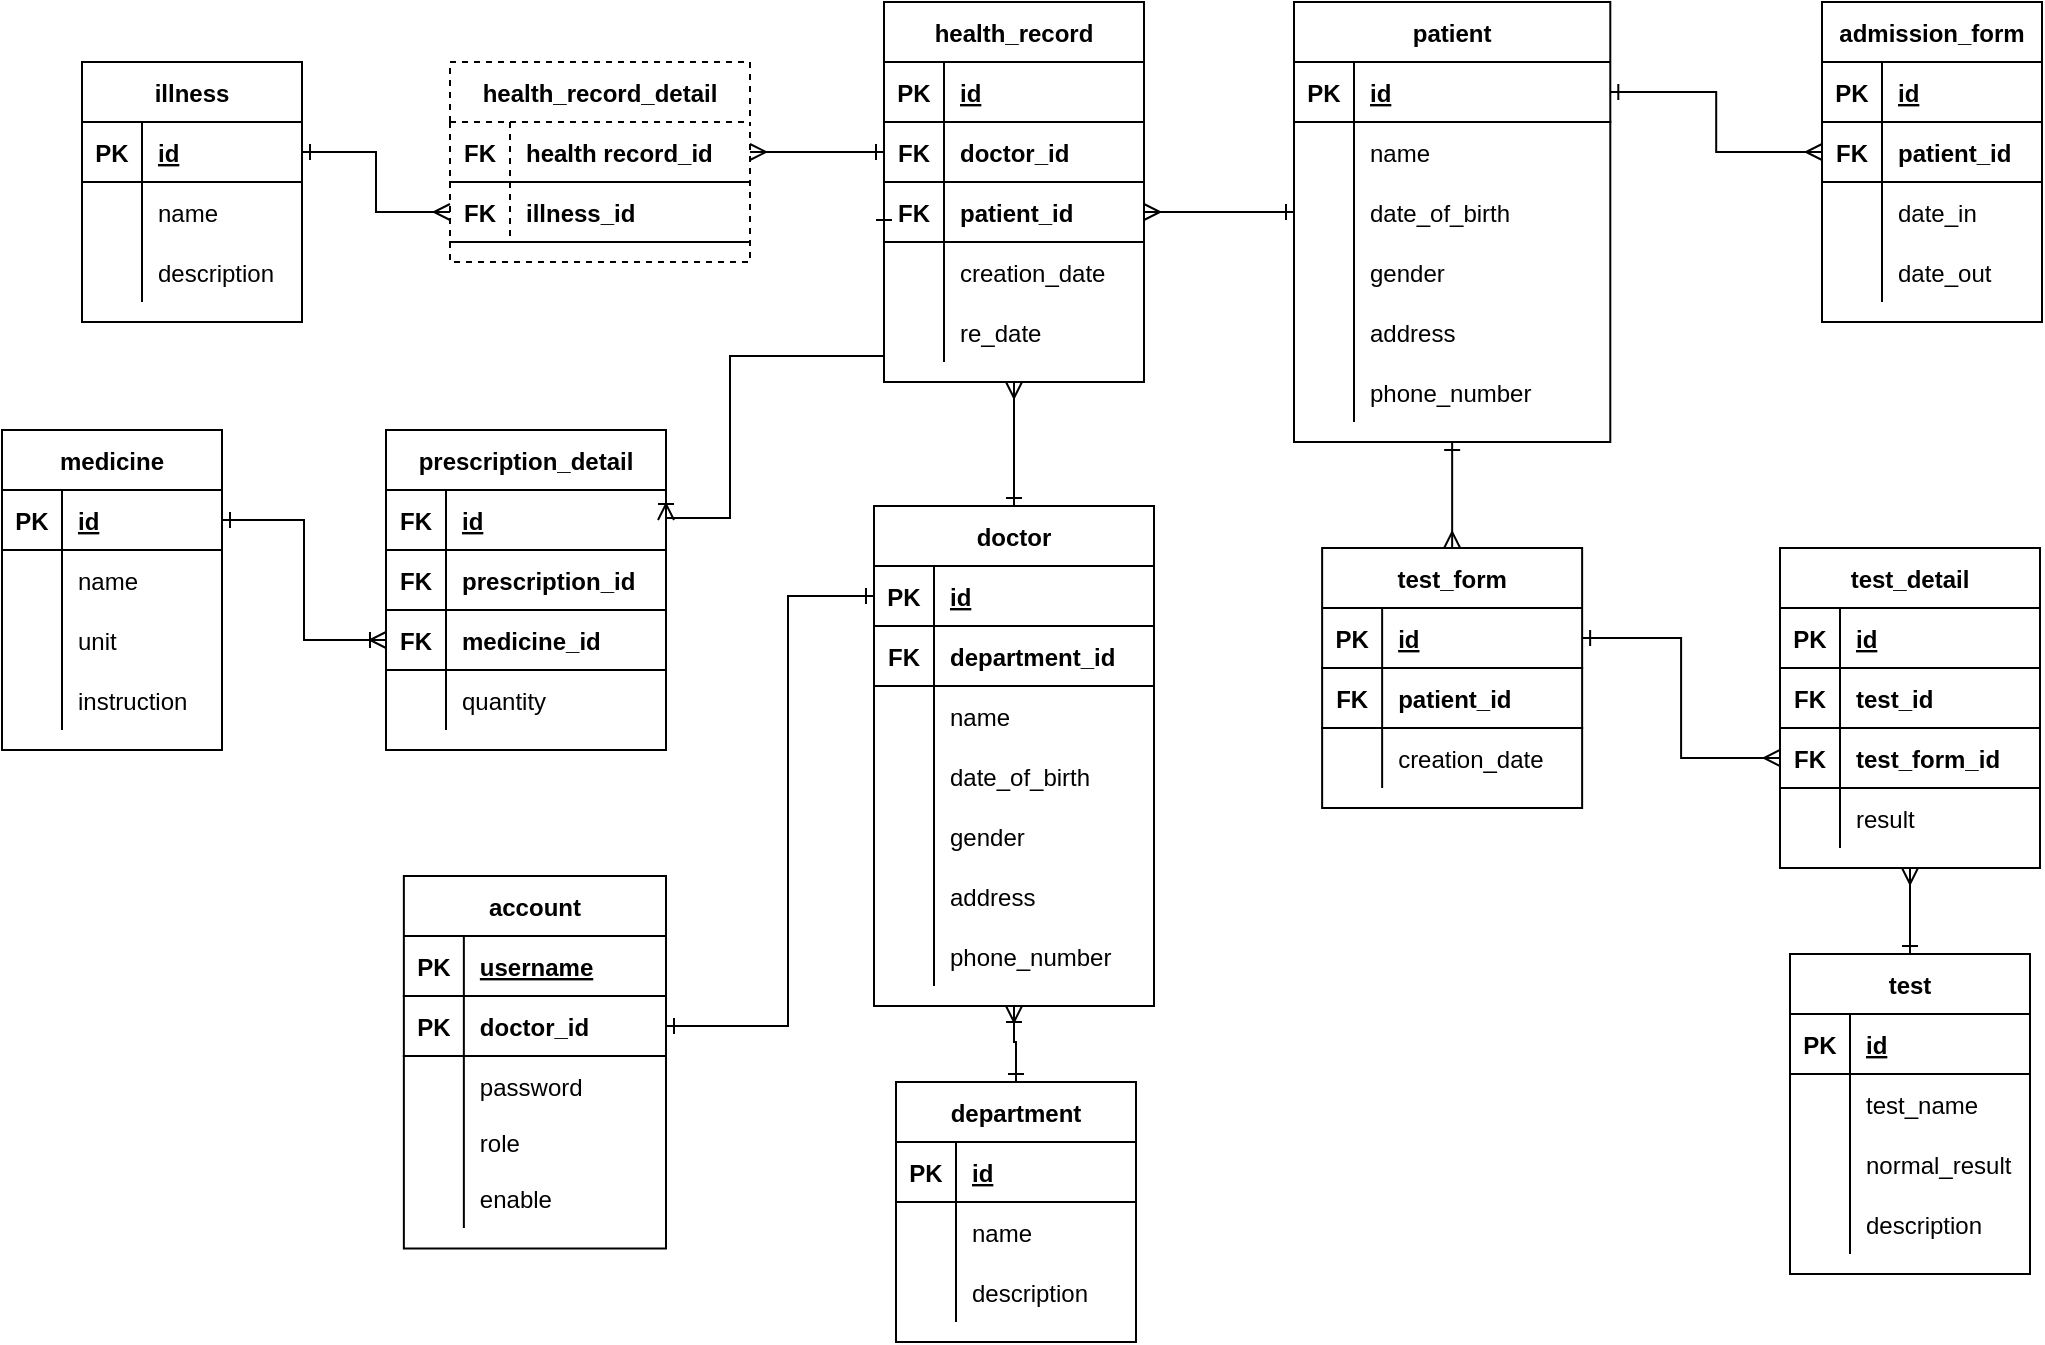 <mxfile version="20.4.0" type="google" pages="2"><diagram id="R2lEEEUBdFMjLlhIrx00" name="Page-1"><mxGraphModel grid="0" page="0" gridSize="10" guides="1" tooltips="1" connect="1" arrows="1" fold="1" pageScale="1" pageWidth="850" pageHeight="1100" math="0" shadow="0" extFonts="Permanent Marker^https://fonts.googleapis.com/css?family=Permanent+Marker"><root><mxCell id="0"/><mxCell id="1" parent="0"/><mxCell id="IJUvn_YVg6P-qYBA6lIv-20" value="admission_form" style="shape=table;startSize=30;container=1;collapsible=1;childLayout=tableLayout;fixedRows=1;rowLines=0;fontStyle=1;align=center;resizeLast=1;" vertex="1" parent="1"><mxGeometry x="-402" y="160" width="110" height="160" as="geometry"/></mxCell><mxCell id="IJUvn_YVg6P-qYBA6lIv-24" value="" style="shape=tableRow;horizontal=0;startSize=0;swimlaneHead=0;swimlaneBody=0;fillColor=none;collapsible=0;dropTarget=0;points=[[0,0.5],[1,0.5]];portConstraint=eastwest;top=0;left=0;right=0;bottom=1;" vertex="1" parent="IJUvn_YVg6P-qYBA6lIv-20"><mxGeometry y="30" width="110" height="30" as="geometry"/></mxCell><mxCell id="IJUvn_YVg6P-qYBA6lIv-25" value="PK" style="shape=partialRectangle;overflow=hidden;connectable=0;fillColor=none;top=0;left=0;bottom=0;right=0;fontStyle=1;" vertex="1" parent="IJUvn_YVg6P-qYBA6lIv-24"><mxGeometry width="30" height="30" as="geometry"><mxRectangle width="30" height="30" as="alternateBounds"/></mxGeometry></mxCell><mxCell id="IJUvn_YVg6P-qYBA6lIv-26" value="id " style="shape=partialRectangle;overflow=hidden;connectable=0;fillColor=none;align=left;top=0;left=0;bottom=0;right=0;spacingLeft=6;fontStyle=5;" vertex="1" parent="IJUvn_YVg6P-qYBA6lIv-24"><mxGeometry x="30" width="80" height="30" as="geometry"><mxRectangle width="80" height="30" as="alternateBounds"/></mxGeometry></mxCell><mxCell id="IJUvn_YVg6P-qYBA6lIv-21" value="" style="shape=tableRow;horizontal=0;startSize=0;swimlaneHead=0;swimlaneBody=0;fillColor=none;collapsible=0;dropTarget=0;points=[[0,0.5],[1,0.5]];portConstraint=eastwest;top=0;left=0;right=0;bottom=1;" vertex="1" parent="IJUvn_YVg6P-qYBA6lIv-20"><mxGeometry y="60" width="110" height="30" as="geometry"/></mxCell><mxCell id="IJUvn_YVg6P-qYBA6lIv-22" value="FK" style="shape=partialRectangle;overflow=hidden;connectable=0;fillColor=none;top=0;left=0;bottom=0;right=0;fontStyle=1;" vertex="1" parent="IJUvn_YVg6P-qYBA6lIv-21"><mxGeometry width="30" height="30" as="geometry"><mxRectangle width="30" height="30" as="alternateBounds"/></mxGeometry></mxCell><mxCell id="IJUvn_YVg6P-qYBA6lIv-23" value="patient_id " style="shape=partialRectangle;overflow=hidden;connectable=0;fillColor=none;align=left;top=0;left=0;bottom=0;right=0;spacingLeft=6;fontStyle=1;" vertex="1" parent="IJUvn_YVg6P-qYBA6lIv-21"><mxGeometry x="30" width="80" height="30" as="geometry"><mxRectangle width="80" height="30" as="alternateBounds"/></mxGeometry></mxCell><mxCell id="IJUvn_YVg6P-qYBA6lIv-27" value="" style="shape=tableRow;horizontal=0;startSize=0;swimlaneHead=0;swimlaneBody=0;fillColor=none;collapsible=0;dropTarget=0;points=[[0,0.5],[1,0.5]];portConstraint=eastwest;top=0;left=0;right=0;bottom=0;" vertex="1" parent="IJUvn_YVg6P-qYBA6lIv-20"><mxGeometry y="90" width="110" height="30" as="geometry"/></mxCell><mxCell id="IJUvn_YVg6P-qYBA6lIv-28" value="" style="shape=partialRectangle;overflow=hidden;connectable=0;fillColor=none;top=0;left=0;bottom=0;right=0;" vertex="1" parent="IJUvn_YVg6P-qYBA6lIv-27"><mxGeometry width="30" height="30" as="geometry"><mxRectangle width="30" height="30" as="alternateBounds"/></mxGeometry></mxCell><mxCell id="IJUvn_YVg6P-qYBA6lIv-29" value="date_in" style="shape=partialRectangle;overflow=hidden;connectable=0;fillColor=none;align=left;top=0;left=0;bottom=0;right=0;spacingLeft=6;" vertex="1" parent="IJUvn_YVg6P-qYBA6lIv-27"><mxGeometry x="30" width="80" height="30" as="geometry"><mxRectangle width="80" height="30" as="alternateBounds"/></mxGeometry></mxCell><mxCell id="IJUvn_YVg6P-qYBA6lIv-30" value="" style="shape=tableRow;horizontal=0;startSize=0;swimlaneHead=0;swimlaneBody=0;fillColor=none;collapsible=0;dropTarget=0;points=[[0,0.5],[1,0.5]];portConstraint=eastwest;top=0;left=0;right=0;bottom=0;" vertex="1" parent="IJUvn_YVg6P-qYBA6lIv-20"><mxGeometry y="120" width="110" height="30" as="geometry"/></mxCell><mxCell id="IJUvn_YVg6P-qYBA6lIv-31" value="" style="shape=partialRectangle;overflow=hidden;connectable=0;fillColor=none;top=0;left=0;bottom=0;right=0;" vertex="1" parent="IJUvn_YVg6P-qYBA6lIv-30"><mxGeometry width="30" height="30" as="geometry"><mxRectangle width="30" height="30" as="alternateBounds"/></mxGeometry></mxCell><mxCell id="IJUvn_YVg6P-qYBA6lIv-32" value="date_out" style="shape=partialRectangle;overflow=hidden;connectable=0;fillColor=none;align=left;top=0;left=0;bottom=0;right=0;spacingLeft=6;" vertex="1" parent="IJUvn_YVg6P-qYBA6lIv-30"><mxGeometry x="30" width="80" height="30" as="geometry"><mxRectangle width="80" height="30" as="alternateBounds"/></mxGeometry></mxCell><mxCell id="IJUvn_YVg6P-qYBA6lIv-160" style="edgeStyle=orthogonalEdgeStyle;rounded=0;orthogonalLoop=1;jettySize=auto;html=1;startArrow=ERone;startFill=0;endArrow=ERmany;endFill=0;" edge="1" parent="1" source="IJUvn_YVg6P-qYBA6lIv-1" target="IJUvn_YVg6P-qYBA6lIv-33"><mxGeometry relative="1" as="geometry"/></mxCell><mxCell id="IJUvn_YVg6P-qYBA6lIv-1" value="patient" style="shape=table;startSize=30;container=1;collapsible=1;childLayout=tableLayout;fixedRows=1;rowLines=0;fontStyle=1;align=center;resizeLast=1;" vertex="1" parent="1"><mxGeometry x="-666" y="160" width="158.15" height="220" as="geometry"/></mxCell><mxCell id="IJUvn_YVg6P-qYBA6lIv-2" value="" style="shape=tableRow;horizontal=0;startSize=0;swimlaneHead=0;swimlaneBody=0;fillColor=none;collapsible=0;dropTarget=0;points=[[0,0.5],[1,0.5]];portConstraint=eastwest;top=0;left=0;right=0;bottom=1;" vertex="1" parent="IJUvn_YVg6P-qYBA6lIv-1"><mxGeometry y="30" width="158.15" height="30" as="geometry"/></mxCell><mxCell id="IJUvn_YVg6P-qYBA6lIv-3" value="PK" style="shape=partialRectangle;overflow=hidden;connectable=0;fillColor=none;top=0;left=0;bottom=0;right=0;fontStyle=1;" vertex="1" parent="IJUvn_YVg6P-qYBA6lIv-2"><mxGeometry width="30" height="30" as="geometry"><mxRectangle width="30" height="30" as="alternateBounds"/></mxGeometry></mxCell><mxCell id="IJUvn_YVg6P-qYBA6lIv-4" value="id" style="shape=partialRectangle;overflow=hidden;connectable=0;fillColor=none;align=left;top=0;left=0;bottom=0;right=0;spacingLeft=6;fontStyle=5;" vertex="1" parent="IJUvn_YVg6P-qYBA6lIv-2"><mxGeometry x="30" width="128.15" height="30" as="geometry"><mxRectangle width="128.15" height="30" as="alternateBounds"/></mxGeometry></mxCell><mxCell id="IJUvn_YVg6P-qYBA6lIv-5" value="" style="shape=tableRow;horizontal=0;startSize=0;swimlaneHead=0;swimlaneBody=0;fillColor=none;collapsible=0;dropTarget=0;points=[[0,0.5],[1,0.5]];portConstraint=eastwest;top=0;left=0;right=0;bottom=0;" vertex="1" parent="IJUvn_YVg6P-qYBA6lIv-1"><mxGeometry y="60" width="158.15" height="30" as="geometry"/></mxCell><mxCell id="IJUvn_YVg6P-qYBA6lIv-6" value="" style="shape=partialRectangle;overflow=hidden;connectable=0;fillColor=none;top=0;left=0;bottom=0;right=0;" vertex="1" parent="IJUvn_YVg6P-qYBA6lIv-5"><mxGeometry width="30" height="30" as="geometry"><mxRectangle width="30" height="30" as="alternateBounds"/></mxGeometry></mxCell><mxCell id="IJUvn_YVg6P-qYBA6lIv-7" value="name" style="shape=partialRectangle;overflow=hidden;connectable=0;fillColor=none;align=left;top=0;left=0;bottom=0;right=0;spacingLeft=6;" vertex="1" parent="IJUvn_YVg6P-qYBA6lIv-5"><mxGeometry x="30" width="128.15" height="30" as="geometry"><mxRectangle width="128.15" height="30" as="alternateBounds"/></mxGeometry></mxCell><mxCell id="IJUvn_YVg6P-qYBA6lIv-8" value="" style="shape=tableRow;horizontal=0;startSize=0;swimlaneHead=0;swimlaneBody=0;fillColor=none;collapsible=0;dropTarget=0;points=[[0,0.5],[1,0.5]];portConstraint=eastwest;top=0;left=0;right=0;bottom=0;" vertex="1" parent="IJUvn_YVg6P-qYBA6lIv-1"><mxGeometry y="90" width="158.15" height="30" as="geometry"/></mxCell><mxCell id="IJUvn_YVg6P-qYBA6lIv-9" value="" style="shape=partialRectangle;overflow=hidden;connectable=0;fillColor=none;top=0;left=0;bottom=0;right=0;" vertex="1" parent="IJUvn_YVg6P-qYBA6lIv-8"><mxGeometry width="30" height="30" as="geometry"><mxRectangle width="30" height="30" as="alternateBounds"/></mxGeometry></mxCell><mxCell id="IJUvn_YVg6P-qYBA6lIv-10" value="date_of_birth" style="shape=partialRectangle;overflow=hidden;connectable=0;fillColor=none;align=left;top=0;left=0;bottom=0;right=0;spacingLeft=6;" vertex="1" parent="IJUvn_YVg6P-qYBA6lIv-8"><mxGeometry x="30" width="128.15" height="30" as="geometry"><mxRectangle width="128.15" height="30" as="alternateBounds"/></mxGeometry></mxCell><mxCell id="IJUvn_YVg6P-qYBA6lIv-11" value="" style="shape=tableRow;horizontal=0;startSize=0;swimlaneHead=0;swimlaneBody=0;fillColor=none;collapsible=0;dropTarget=0;points=[[0,0.5],[1,0.5]];portConstraint=eastwest;top=0;left=0;right=0;bottom=0;" vertex="1" parent="IJUvn_YVg6P-qYBA6lIv-1"><mxGeometry y="120" width="158.15" height="30" as="geometry"/></mxCell><mxCell id="IJUvn_YVg6P-qYBA6lIv-12" value="" style="shape=partialRectangle;overflow=hidden;connectable=0;fillColor=none;top=0;left=0;bottom=0;right=0;" vertex="1" parent="IJUvn_YVg6P-qYBA6lIv-11"><mxGeometry width="30" height="30" as="geometry"><mxRectangle width="30" height="30" as="alternateBounds"/></mxGeometry></mxCell><mxCell id="IJUvn_YVg6P-qYBA6lIv-13" value="gender" style="shape=partialRectangle;overflow=hidden;connectable=0;fillColor=none;align=left;top=0;left=0;bottom=0;right=0;spacingLeft=6;" vertex="1" parent="IJUvn_YVg6P-qYBA6lIv-11"><mxGeometry x="30" width="128.15" height="30" as="geometry"><mxRectangle width="128.15" height="30" as="alternateBounds"/></mxGeometry></mxCell><mxCell id="IJUvn_YVg6P-qYBA6lIv-14" value="" style="shape=tableRow;horizontal=0;startSize=0;swimlaneHead=0;swimlaneBody=0;fillColor=none;collapsible=0;dropTarget=0;points=[[0,0.5],[1,0.5]];portConstraint=eastwest;top=0;left=0;right=0;bottom=0;" vertex="1" parent="IJUvn_YVg6P-qYBA6lIv-1"><mxGeometry y="150" width="158.15" height="30" as="geometry"/></mxCell><mxCell id="IJUvn_YVg6P-qYBA6lIv-15" value="" style="shape=partialRectangle;overflow=hidden;connectable=0;fillColor=none;top=0;left=0;bottom=0;right=0;" vertex="1" parent="IJUvn_YVg6P-qYBA6lIv-14"><mxGeometry width="30" height="30" as="geometry"><mxRectangle width="30" height="30" as="alternateBounds"/></mxGeometry></mxCell><mxCell id="IJUvn_YVg6P-qYBA6lIv-16" value="address" style="shape=partialRectangle;overflow=hidden;connectable=0;fillColor=none;align=left;top=0;left=0;bottom=0;right=0;spacingLeft=6;" vertex="1" parent="IJUvn_YVg6P-qYBA6lIv-14"><mxGeometry x="30" width="128.15" height="30" as="geometry"><mxRectangle width="128.15" height="30" as="alternateBounds"/></mxGeometry></mxCell><mxCell id="IJUvn_YVg6P-qYBA6lIv-17" value="" style="shape=tableRow;horizontal=0;startSize=0;swimlaneHead=0;swimlaneBody=0;fillColor=none;collapsible=0;dropTarget=0;points=[[0,0.5],[1,0.5]];portConstraint=eastwest;top=0;left=0;right=0;bottom=0;" vertex="1" parent="IJUvn_YVg6P-qYBA6lIv-1"><mxGeometry y="180" width="158.15" height="30" as="geometry"/></mxCell><mxCell id="IJUvn_YVg6P-qYBA6lIv-18" value="" style="shape=partialRectangle;overflow=hidden;connectable=0;fillColor=none;top=0;left=0;bottom=0;right=0;" vertex="1" parent="IJUvn_YVg6P-qYBA6lIv-17"><mxGeometry width="30" height="30" as="geometry"><mxRectangle width="30" height="30" as="alternateBounds"/></mxGeometry></mxCell><mxCell id="IJUvn_YVg6P-qYBA6lIv-19" value="phone_number" style="shape=partialRectangle;overflow=hidden;connectable=0;fillColor=none;align=left;top=0;left=0;bottom=0;right=0;spacingLeft=6;" vertex="1" parent="IJUvn_YVg6P-qYBA6lIv-17"><mxGeometry x="30" width="128.15" height="30" as="geometry"><mxRectangle width="128.15" height="30" as="alternateBounds"/></mxGeometry></mxCell><mxCell id="IJUvn_YVg6P-qYBA6lIv-33" value="test_form" style="shape=table;startSize=30;container=1;collapsible=1;childLayout=tableLayout;fixedRows=1;rowLines=0;fontStyle=1;align=center;resizeLast=1;" vertex="1" parent="1"><mxGeometry x="-651.93" y="433" width="130" height="130" as="geometry"/></mxCell><mxCell id="IJUvn_YVg6P-qYBA6lIv-37" value="" style="shape=tableRow;horizontal=0;startSize=0;swimlaneHead=0;swimlaneBody=0;fillColor=none;collapsible=0;dropTarget=0;points=[[0,0.5],[1,0.5]];portConstraint=eastwest;top=0;left=0;right=0;bottom=1;" vertex="1" parent="IJUvn_YVg6P-qYBA6lIv-33"><mxGeometry y="30" width="130" height="30" as="geometry"/></mxCell><mxCell id="IJUvn_YVg6P-qYBA6lIv-38" value="PK" style="shape=partialRectangle;overflow=hidden;connectable=0;fillColor=none;top=0;left=0;bottom=0;right=0;fontStyle=1;" vertex="1" parent="IJUvn_YVg6P-qYBA6lIv-37"><mxGeometry width="30" height="30" as="geometry"><mxRectangle width="30" height="30" as="alternateBounds"/></mxGeometry></mxCell><mxCell id="IJUvn_YVg6P-qYBA6lIv-39" value="id " style="shape=partialRectangle;overflow=hidden;connectable=0;fillColor=none;align=left;top=0;left=0;bottom=0;right=0;spacingLeft=6;fontStyle=5;" vertex="1" parent="IJUvn_YVg6P-qYBA6lIv-37"><mxGeometry x="30" width="100" height="30" as="geometry"><mxRectangle width="100" height="30" as="alternateBounds"/></mxGeometry></mxCell><mxCell id="IJUvn_YVg6P-qYBA6lIv-34" value="" style="shape=tableRow;horizontal=0;startSize=0;swimlaneHead=0;swimlaneBody=0;fillColor=none;collapsible=0;dropTarget=0;points=[[0,0.5],[1,0.5]];portConstraint=eastwest;top=0;left=0;right=0;bottom=1;" vertex="1" parent="IJUvn_YVg6P-qYBA6lIv-33"><mxGeometry y="60" width="130" height="30" as="geometry"/></mxCell><mxCell id="IJUvn_YVg6P-qYBA6lIv-35" value="FK" style="shape=partialRectangle;overflow=hidden;connectable=0;fillColor=none;top=0;left=0;bottom=0;right=0;fontStyle=1;" vertex="1" parent="IJUvn_YVg6P-qYBA6lIv-34"><mxGeometry width="30" height="30" as="geometry"><mxRectangle width="30" height="30" as="alternateBounds"/></mxGeometry></mxCell><mxCell id="IJUvn_YVg6P-qYBA6lIv-36" value="patient_id " style="shape=partialRectangle;overflow=hidden;connectable=0;fillColor=none;align=left;top=0;left=0;bottom=0;right=0;spacingLeft=6;fontStyle=1;" vertex="1" parent="IJUvn_YVg6P-qYBA6lIv-34"><mxGeometry x="30" width="100" height="30" as="geometry"><mxRectangle width="100" height="30" as="alternateBounds"/></mxGeometry></mxCell><mxCell id="IJUvn_YVg6P-qYBA6lIv-40" value="" style="shape=tableRow;horizontal=0;startSize=0;swimlaneHead=0;swimlaneBody=0;fillColor=none;collapsible=0;dropTarget=0;points=[[0,0.5],[1,0.5]];portConstraint=eastwest;top=0;left=0;right=0;bottom=0;" vertex="1" parent="IJUvn_YVg6P-qYBA6lIv-33"><mxGeometry y="90" width="130" height="30" as="geometry"/></mxCell><mxCell id="IJUvn_YVg6P-qYBA6lIv-41" value="" style="shape=partialRectangle;overflow=hidden;connectable=0;fillColor=none;top=0;left=0;bottom=0;right=0;" vertex="1" parent="IJUvn_YVg6P-qYBA6lIv-40"><mxGeometry width="30" height="30" as="geometry"><mxRectangle width="30" height="30" as="alternateBounds"/></mxGeometry></mxCell><mxCell id="IJUvn_YVg6P-qYBA6lIv-42" value="creation_date" style="shape=partialRectangle;overflow=hidden;connectable=0;fillColor=none;align=left;top=0;left=0;bottom=0;right=0;spacingLeft=6;" vertex="1" parent="IJUvn_YVg6P-qYBA6lIv-40"><mxGeometry x="30" width="100" height="30" as="geometry"><mxRectangle width="100" height="30" as="alternateBounds"/></mxGeometry></mxCell><mxCell id="IJUvn_YVg6P-qYBA6lIv-43" value="test_detail" style="shape=table;startSize=30;container=1;collapsible=1;childLayout=tableLayout;fixedRows=1;rowLines=0;fontStyle=1;align=center;resizeLast=1;" vertex="1" parent="1"><mxGeometry x="-423" y="433" width="130" height="160" as="geometry"/></mxCell><mxCell id="IJUvn_YVg6P-qYBA6lIv-44" value="" style="shape=tableRow;horizontal=0;startSize=0;swimlaneHead=0;swimlaneBody=0;fillColor=none;collapsible=0;dropTarget=0;points=[[0,0.5],[1,0.5]];portConstraint=eastwest;top=0;left=0;right=0;bottom=1;" vertex="1" parent="IJUvn_YVg6P-qYBA6lIv-43"><mxGeometry y="30" width="130" height="30" as="geometry"/></mxCell><mxCell id="IJUvn_YVg6P-qYBA6lIv-45" value="PK" style="shape=partialRectangle;overflow=hidden;connectable=0;fillColor=none;top=0;left=0;bottom=0;right=0;fontStyle=1;" vertex="1" parent="IJUvn_YVg6P-qYBA6lIv-44"><mxGeometry width="30" height="30" as="geometry"><mxRectangle width="30" height="30" as="alternateBounds"/></mxGeometry></mxCell><mxCell id="IJUvn_YVg6P-qYBA6lIv-46" value="id " style="shape=partialRectangle;overflow=hidden;connectable=0;fillColor=none;align=left;top=0;left=0;bottom=0;right=0;spacingLeft=6;fontStyle=5;" vertex="1" parent="IJUvn_YVg6P-qYBA6lIv-44"><mxGeometry x="30" width="100" height="30" as="geometry"><mxRectangle width="100" height="30" as="alternateBounds"/></mxGeometry></mxCell><mxCell id="cbKDv3yya9vGL8UhLawh-1" value="" style="shape=tableRow;horizontal=0;startSize=0;swimlaneHead=0;swimlaneBody=0;fillColor=none;collapsible=0;dropTarget=0;points=[[0,0.5],[1,0.5]];portConstraint=eastwest;top=0;left=0;right=0;bottom=1;" vertex="1" parent="IJUvn_YVg6P-qYBA6lIv-43"><mxGeometry y="60" width="130" height="30" as="geometry"/></mxCell><mxCell id="cbKDv3yya9vGL8UhLawh-2" value="FK" style="shape=partialRectangle;overflow=hidden;connectable=0;fillColor=none;top=0;left=0;bottom=0;right=0;fontStyle=1;" vertex="1" parent="cbKDv3yya9vGL8UhLawh-1"><mxGeometry width="30" height="30" as="geometry"><mxRectangle width="30" height="30" as="alternateBounds"/></mxGeometry></mxCell><mxCell id="cbKDv3yya9vGL8UhLawh-3" value="test_id " style="shape=partialRectangle;overflow=hidden;connectable=0;fillColor=none;align=left;top=0;left=0;bottom=0;right=0;spacingLeft=6;fontStyle=1;" vertex="1" parent="cbKDv3yya9vGL8UhLawh-1"><mxGeometry x="30" width="100" height="30" as="geometry"><mxRectangle width="100" height="30" as="alternateBounds"/></mxGeometry></mxCell><mxCell id="IJUvn_YVg6P-qYBA6lIv-47" value="" style="shape=tableRow;horizontal=0;startSize=0;swimlaneHead=0;swimlaneBody=0;fillColor=none;collapsible=0;dropTarget=0;points=[[0,0.5],[1,0.5]];portConstraint=eastwest;top=0;left=0;right=0;bottom=1;" vertex="1" parent="IJUvn_YVg6P-qYBA6lIv-43"><mxGeometry y="90" width="130" height="30" as="geometry"/></mxCell><mxCell id="IJUvn_YVg6P-qYBA6lIv-48" value="FK" style="shape=partialRectangle;overflow=hidden;connectable=0;fillColor=none;top=0;left=0;bottom=0;right=0;fontStyle=1;" vertex="1" parent="IJUvn_YVg6P-qYBA6lIv-47"><mxGeometry width="30" height="30" as="geometry"><mxRectangle width="30" height="30" as="alternateBounds"/></mxGeometry></mxCell><mxCell id="IJUvn_YVg6P-qYBA6lIv-49" value="test_form_id " style="shape=partialRectangle;overflow=hidden;connectable=0;fillColor=none;align=left;top=0;left=0;bottom=0;right=0;spacingLeft=6;fontStyle=1;" vertex="1" parent="IJUvn_YVg6P-qYBA6lIv-47"><mxGeometry x="30" width="100" height="30" as="geometry"><mxRectangle width="100" height="30" as="alternateBounds"/></mxGeometry></mxCell><mxCell id="IJUvn_YVg6P-qYBA6lIv-50" value="" style="shape=tableRow;horizontal=0;startSize=0;swimlaneHead=0;swimlaneBody=0;fillColor=none;collapsible=0;dropTarget=0;points=[[0,0.5],[1,0.5]];portConstraint=eastwest;top=0;left=0;right=0;bottom=0;" vertex="1" parent="IJUvn_YVg6P-qYBA6lIv-43"><mxGeometry y="120" width="130" height="30" as="geometry"/></mxCell><mxCell id="IJUvn_YVg6P-qYBA6lIv-51" value="" style="shape=partialRectangle;overflow=hidden;connectable=0;fillColor=none;top=0;left=0;bottom=0;right=0;" vertex="1" parent="IJUvn_YVg6P-qYBA6lIv-50"><mxGeometry width="30" height="30" as="geometry"><mxRectangle width="30" height="30" as="alternateBounds"/></mxGeometry></mxCell><mxCell id="IJUvn_YVg6P-qYBA6lIv-52" value="result" style="shape=partialRectangle;overflow=hidden;connectable=0;fillColor=none;align=left;top=0;left=0;bottom=0;right=0;spacingLeft=6;" vertex="1" parent="IJUvn_YVg6P-qYBA6lIv-50"><mxGeometry x="30" width="100" height="30" as="geometry"><mxRectangle width="100" height="30" as="alternateBounds"/></mxGeometry></mxCell><mxCell id="IJUvn_YVg6P-qYBA6lIv-163" style="edgeStyle=orthogonalEdgeStyle;rounded=0;orthogonalLoop=1;jettySize=auto;html=1;entryX=0.5;entryY=1;entryDx=0;entryDy=0;startArrow=ERone;startFill=0;endArrow=ERmany;endFill=0;" edge="1" parent="1" source="IJUvn_YVg6P-qYBA6lIv-53" target="IJUvn_YVg6P-qYBA6lIv-43"><mxGeometry relative="1" as="geometry"/></mxCell><mxCell id="IJUvn_YVg6P-qYBA6lIv-53" value="test" style="shape=table;startSize=30;container=1;collapsible=1;childLayout=tableLayout;fixedRows=1;rowLines=0;fontStyle=1;align=center;resizeLast=1;" vertex="1" parent="1"><mxGeometry x="-418" y="636" width="120" height="160" as="geometry"/></mxCell><mxCell id="IJUvn_YVg6P-qYBA6lIv-54" value="" style="shape=tableRow;horizontal=0;startSize=0;swimlaneHead=0;swimlaneBody=0;fillColor=none;collapsible=0;dropTarget=0;points=[[0,0.5],[1,0.5]];portConstraint=eastwest;top=0;left=0;right=0;bottom=1;" vertex="1" parent="IJUvn_YVg6P-qYBA6lIv-53"><mxGeometry y="30" width="120" height="30" as="geometry"/></mxCell><mxCell id="IJUvn_YVg6P-qYBA6lIv-55" value="PK" style="shape=partialRectangle;overflow=hidden;connectable=0;fillColor=none;top=0;left=0;bottom=0;right=0;fontStyle=1;" vertex="1" parent="IJUvn_YVg6P-qYBA6lIv-54"><mxGeometry width="30" height="30" as="geometry"><mxRectangle width="30" height="30" as="alternateBounds"/></mxGeometry></mxCell><mxCell id="IJUvn_YVg6P-qYBA6lIv-56" value="id " style="shape=partialRectangle;overflow=hidden;connectable=0;fillColor=none;align=left;top=0;left=0;bottom=0;right=0;spacingLeft=6;fontStyle=5;" vertex="1" parent="IJUvn_YVg6P-qYBA6lIv-54"><mxGeometry x="30" width="90" height="30" as="geometry"><mxRectangle width="90" height="30" as="alternateBounds"/></mxGeometry></mxCell><mxCell id="IJUvn_YVg6P-qYBA6lIv-57" value="" style="shape=tableRow;horizontal=0;startSize=0;swimlaneHead=0;swimlaneBody=0;fillColor=none;collapsible=0;dropTarget=0;points=[[0,0.5],[1,0.5]];portConstraint=eastwest;top=0;left=0;right=0;bottom=0;" vertex="1" parent="IJUvn_YVg6P-qYBA6lIv-53"><mxGeometry y="60" width="120" height="30" as="geometry"/></mxCell><mxCell id="IJUvn_YVg6P-qYBA6lIv-58" value="" style="shape=partialRectangle;overflow=hidden;connectable=0;fillColor=none;top=0;left=0;bottom=0;right=0;" vertex="1" parent="IJUvn_YVg6P-qYBA6lIv-57"><mxGeometry width="30" height="30" as="geometry"><mxRectangle width="30" height="30" as="alternateBounds"/></mxGeometry></mxCell><mxCell id="IJUvn_YVg6P-qYBA6lIv-59" value="test_name" style="shape=partialRectangle;overflow=hidden;connectable=0;fillColor=none;align=left;top=0;left=0;bottom=0;right=0;spacingLeft=6;" vertex="1" parent="IJUvn_YVg6P-qYBA6lIv-57"><mxGeometry x="30" width="90" height="30" as="geometry"><mxRectangle width="90" height="30" as="alternateBounds"/></mxGeometry></mxCell><mxCell id="uGNaNjjEg-_8fl3paXXM-1" value="" style="shape=tableRow;horizontal=0;startSize=0;swimlaneHead=0;swimlaneBody=0;fillColor=none;collapsible=0;dropTarget=0;points=[[0,0.5],[1,0.5]];portConstraint=eastwest;top=0;left=0;right=0;bottom=0;" vertex="1" parent="IJUvn_YVg6P-qYBA6lIv-53"><mxGeometry y="90" width="120" height="30" as="geometry"/></mxCell><mxCell id="uGNaNjjEg-_8fl3paXXM-2" value="" style="shape=partialRectangle;overflow=hidden;connectable=0;fillColor=none;top=0;left=0;bottom=0;right=0;" vertex="1" parent="uGNaNjjEg-_8fl3paXXM-1"><mxGeometry width="30" height="30" as="geometry"><mxRectangle width="30" height="30" as="alternateBounds"/></mxGeometry></mxCell><mxCell id="uGNaNjjEg-_8fl3paXXM-3" value="normal_result" style="shape=partialRectangle;overflow=hidden;connectable=0;fillColor=none;align=left;top=0;left=0;bottom=0;right=0;spacingLeft=6;" vertex="1" parent="uGNaNjjEg-_8fl3paXXM-1"><mxGeometry x="30" width="90" height="30" as="geometry"><mxRectangle width="90" height="30" as="alternateBounds"/></mxGeometry></mxCell><mxCell id="IJUvn_YVg6P-qYBA6lIv-60" value="" style="shape=tableRow;horizontal=0;startSize=0;swimlaneHead=0;swimlaneBody=0;fillColor=none;collapsible=0;dropTarget=0;points=[[0,0.5],[1,0.5]];portConstraint=eastwest;top=0;left=0;right=0;bottom=0;" vertex="1" parent="IJUvn_YVg6P-qYBA6lIv-53"><mxGeometry y="120" width="120" height="30" as="geometry"/></mxCell><mxCell id="IJUvn_YVg6P-qYBA6lIv-61" value="" style="shape=partialRectangle;overflow=hidden;connectable=0;fillColor=none;top=0;left=0;bottom=0;right=0;" vertex="1" parent="IJUvn_YVg6P-qYBA6lIv-60"><mxGeometry width="30" height="30" as="geometry"><mxRectangle width="30" height="30" as="alternateBounds"/></mxGeometry></mxCell><mxCell id="IJUvn_YVg6P-qYBA6lIv-62" value="description" style="shape=partialRectangle;overflow=hidden;connectable=0;fillColor=none;align=left;top=0;left=0;bottom=0;right=0;spacingLeft=6;" vertex="1" parent="IJUvn_YVg6P-qYBA6lIv-60"><mxGeometry x="30" width="90" height="30" as="geometry"><mxRectangle width="90" height="30" as="alternateBounds"/></mxGeometry></mxCell><mxCell id="IJUvn_YVg6P-qYBA6lIv-63" value="health_record" style="shape=table;startSize=30;container=1;collapsible=1;childLayout=tableLayout;fixedRows=1;rowLines=0;fontStyle=1;align=center;resizeLast=1;" vertex="1" parent="1"><mxGeometry x="-871" y="160" width="130" height="190" as="geometry"/></mxCell><mxCell id="IJUvn_YVg6P-qYBA6lIv-70" value="" style="shape=tableRow;horizontal=0;startSize=0;swimlaneHead=0;swimlaneBody=0;fillColor=none;collapsible=0;dropTarget=0;points=[[0,0.5],[1,0.5]];portConstraint=eastwest;top=0;left=0;right=0;bottom=1;" vertex="1" parent="IJUvn_YVg6P-qYBA6lIv-63"><mxGeometry y="30" width="130" height="30" as="geometry"/></mxCell><mxCell id="IJUvn_YVg6P-qYBA6lIv-71" value="PK" style="shape=partialRectangle;overflow=hidden;connectable=0;fillColor=none;top=0;left=0;bottom=0;right=0;fontStyle=1;" vertex="1" parent="IJUvn_YVg6P-qYBA6lIv-70"><mxGeometry width="30" height="30" as="geometry"><mxRectangle width="30" height="30" as="alternateBounds"/></mxGeometry></mxCell><mxCell id="IJUvn_YVg6P-qYBA6lIv-72" value="id " style="shape=partialRectangle;overflow=hidden;connectable=0;fillColor=none;align=left;top=0;left=0;bottom=0;right=0;spacingLeft=6;fontStyle=5;" vertex="1" parent="IJUvn_YVg6P-qYBA6lIv-70"><mxGeometry x="30" width="100" height="30" as="geometry"><mxRectangle width="100" height="30" as="alternateBounds"/></mxGeometry></mxCell><mxCell id="IJUvn_YVg6P-qYBA6lIv-64" value="" style="shape=tableRow;horizontal=0;startSize=0;swimlaneHead=0;swimlaneBody=0;fillColor=none;collapsible=0;dropTarget=0;points=[[0,0.5],[1,0.5]];portConstraint=eastwest;top=0;left=0;right=0;bottom=1;" vertex="1" parent="IJUvn_YVg6P-qYBA6lIv-63"><mxGeometry y="60" width="130" height="30" as="geometry"/></mxCell><mxCell id="IJUvn_YVg6P-qYBA6lIv-65" value="FK" style="shape=partialRectangle;overflow=hidden;connectable=0;fillColor=none;top=0;left=0;bottom=0;right=0;fontStyle=1;" vertex="1" parent="IJUvn_YVg6P-qYBA6lIv-64"><mxGeometry width="30" height="30" as="geometry"><mxRectangle width="30" height="30" as="alternateBounds"/></mxGeometry></mxCell><mxCell id="IJUvn_YVg6P-qYBA6lIv-66" value="doctor_id " style="shape=partialRectangle;overflow=hidden;connectable=0;fillColor=none;align=left;top=0;left=0;bottom=0;right=0;spacingLeft=6;fontStyle=1;" vertex="1" parent="IJUvn_YVg6P-qYBA6lIv-64"><mxGeometry x="30" width="100" height="30" as="geometry"><mxRectangle width="100" height="30" as="alternateBounds"/></mxGeometry></mxCell><mxCell id="IJUvn_YVg6P-qYBA6lIv-67" value="" style="shape=tableRow;horizontal=0;startSize=0;swimlaneHead=0;swimlaneBody=0;fillColor=none;collapsible=0;dropTarget=0;points=[[0,0.5],[1,0.5]];portConstraint=eastwest;top=0;left=0;right=0;bottom=1;" vertex="1" parent="IJUvn_YVg6P-qYBA6lIv-63"><mxGeometry y="90" width="130" height="30" as="geometry"/></mxCell><mxCell id="IJUvn_YVg6P-qYBA6lIv-68" value="FK" style="shape=partialRectangle;overflow=hidden;connectable=0;fillColor=none;top=0;left=0;bottom=0;right=0;fontStyle=1;" vertex="1" parent="IJUvn_YVg6P-qYBA6lIv-67"><mxGeometry width="30" height="30" as="geometry"><mxRectangle width="30" height="30" as="alternateBounds"/></mxGeometry></mxCell><mxCell id="IJUvn_YVg6P-qYBA6lIv-69" value="patient_id " style="shape=partialRectangle;overflow=hidden;connectable=0;fillColor=none;align=left;top=0;left=0;bottom=0;right=0;spacingLeft=6;fontStyle=1;" vertex="1" parent="IJUvn_YVg6P-qYBA6lIv-67"><mxGeometry x="30" width="100" height="30" as="geometry"><mxRectangle width="100" height="30" as="alternateBounds"/></mxGeometry></mxCell><mxCell id="IJUvn_YVg6P-qYBA6lIv-73" value="" style="shape=tableRow;horizontal=0;startSize=0;swimlaneHead=0;swimlaneBody=0;fillColor=none;collapsible=0;dropTarget=0;points=[[0,0.5],[1,0.5]];portConstraint=eastwest;top=0;left=0;right=0;bottom=0;" vertex="1" parent="IJUvn_YVg6P-qYBA6lIv-63"><mxGeometry y="120" width="130" height="30" as="geometry"/></mxCell><mxCell id="IJUvn_YVg6P-qYBA6lIv-74" value="" style="shape=partialRectangle;overflow=hidden;connectable=0;fillColor=none;top=0;left=0;bottom=0;right=0;" vertex="1" parent="IJUvn_YVg6P-qYBA6lIv-73"><mxGeometry width="30" height="30" as="geometry"><mxRectangle width="30" height="30" as="alternateBounds"/></mxGeometry></mxCell><mxCell id="IJUvn_YVg6P-qYBA6lIv-75" value="creation_date" style="shape=partialRectangle;overflow=hidden;connectable=0;fillColor=none;align=left;top=0;left=0;bottom=0;right=0;spacingLeft=6;" vertex="1" parent="IJUvn_YVg6P-qYBA6lIv-73"><mxGeometry x="30" width="100" height="30" as="geometry"><mxRectangle width="100" height="30" as="alternateBounds"/></mxGeometry></mxCell><mxCell id="IJUvn_YVg6P-qYBA6lIv-76" value="" style="shape=tableRow;horizontal=0;startSize=0;swimlaneHead=0;swimlaneBody=0;fillColor=none;collapsible=0;dropTarget=0;points=[[0,0.5],[1,0.5]];portConstraint=eastwest;top=0;left=0;right=0;bottom=0;" vertex="1" parent="IJUvn_YVg6P-qYBA6lIv-63"><mxGeometry y="150" width="130" height="30" as="geometry"/></mxCell><mxCell id="IJUvn_YVg6P-qYBA6lIv-77" value="" style="shape=partialRectangle;overflow=hidden;connectable=0;fillColor=none;top=0;left=0;bottom=0;right=0;" vertex="1" parent="IJUvn_YVg6P-qYBA6lIv-76"><mxGeometry width="30" height="30" as="geometry"><mxRectangle width="30" height="30" as="alternateBounds"/></mxGeometry></mxCell><mxCell id="IJUvn_YVg6P-qYBA6lIv-78" value="re_date" style="shape=partialRectangle;overflow=hidden;connectable=0;fillColor=none;align=left;top=0;left=0;bottom=0;right=0;spacingLeft=6;" vertex="1" parent="IJUvn_YVg6P-qYBA6lIv-76"><mxGeometry x="30" width="100" height="30" as="geometry"><mxRectangle width="100" height="30" as="alternateBounds"/></mxGeometry></mxCell><mxCell id="IJUvn_YVg6P-qYBA6lIv-79" value="health_record_detail" style="shape=table;startSize=30;container=1;collapsible=1;childLayout=tableLayout;fixedRows=1;rowLines=0;fontStyle=1;align=center;resizeLast=1;dashed=1;" vertex="1" parent="1"><mxGeometry x="-1088" y="190" width="150" height="100" as="geometry"/></mxCell><mxCell id="IJUvn_YVg6P-qYBA6lIv-80" value="" style="shape=tableRow;horizontal=0;startSize=0;swimlaneHead=0;swimlaneBody=0;fillColor=none;collapsible=0;dropTarget=0;points=[[0,0.5],[1,0.5]];portConstraint=eastwest;top=0;left=0;right=0;bottom=1;" vertex="1" parent="IJUvn_YVg6P-qYBA6lIv-79"><mxGeometry y="30" width="150" height="30" as="geometry"/></mxCell><mxCell id="IJUvn_YVg6P-qYBA6lIv-81" value="FK" style="shape=partialRectangle;overflow=hidden;connectable=0;fillColor=none;top=0;left=0;bottom=0;right=0;fontStyle=1;" vertex="1" parent="IJUvn_YVg6P-qYBA6lIv-80"><mxGeometry width="30" height="30" as="geometry"><mxRectangle width="30" height="30" as="alternateBounds"/></mxGeometry></mxCell><mxCell id="IJUvn_YVg6P-qYBA6lIv-82" value="health record_id " style="shape=partialRectangle;overflow=hidden;connectable=0;fillColor=none;align=left;top=0;left=0;bottom=0;right=0;spacingLeft=6;fontStyle=1;" vertex="1" parent="IJUvn_YVg6P-qYBA6lIv-80"><mxGeometry x="30" width="120" height="30" as="geometry"><mxRectangle width="120" height="30" as="alternateBounds"/></mxGeometry></mxCell><mxCell id="IJUvn_YVg6P-qYBA6lIv-83" value="" style="shape=tableRow;horizontal=0;startSize=0;swimlaneHead=0;swimlaneBody=0;fillColor=none;collapsible=0;dropTarget=0;points=[[0,0.5],[1,0.5]];portConstraint=eastwest;top=0;left=0;right=0;bottom=1;" vertex="1" parent="IJUvn_YVg6P-qYBA6lIv-79"><mxGeometry y="60" width="150" height="30" as="geometry"/></mxCell><mxCell id="IJUvn_YVg6P-qYBA6lIv-84" value="FK" style="shape=partialRectangle;overflow=hidden;connectable=0;fillColor=none;top=0;left=0;bottom=0;right=0;fontStyle=1;" vertex="1" parent="IJUvn_YVg6P-qYBA6lIv-83"><mxGeometry width="30" height="30" as="geometry"><mxRectangle width="30" height="30" as="alternateBounds"/></mxGeometry></mxCell><mxCell id="IJUvn_YVg6P-qYBA6lIv-85" value="illness_id " style="shape=partialRectangle;overflow=hidden;connectable=0;fillColor=none;align=left;top=0;left=0;bottom=0;right=0;spacingLeft=6;fontStyle=1;dashed=1;" vertex="1" parent="IJUvn_YVg6P-qYBA6lIv-83"><mxGeometry x="30" width="120" height="30" as="geometry"><mxRectangle width="120" height="30" as="alternateBounds"/></mxGeometry></mxCell><mxCell id="IJUvn_YVg6P-qYBA6lIv-86" value="illness" style="shape=table;startSize=30;container=1;collapsible=1;childLayout=tableLayout;fixedRows=1;rowLines=0;fontStyle=1;align=center;resizeLast=1;" vertex="1" parent="1"><mxGeometry x="-1272" y="190" width="110" height="130" as="geometry"/></mxCell><mxCell id="IJUvn_YVg6P-qYBA6lIv-87" value="" style="shape=tableRow;horizontal=0;startSize=0;swimlaneHead=0;swimlaneBody=0;fillColor=none;collapsible=0;dropTarget=0;points=[[0,0.5],[1,0.5]];portConstraint=eastwest;top=0;left=0;right=0;bottom=1;" vertex="1" parent="IJUvn_YVg6P-qYBA6lIv-86"><mxGeometry y="30" width="110" height="30" as="geometry"/></mxCell><mxCell id="IJUvn_YVg6P-qYBA6lIv-88" value="PK" style="shape=partialRectangle;overflow=hidden;connectable=0;fillColor=none;top=0;left=0;bottom=0;right=0;fontStyle=1;" vertex="1" parent="IJUvn_YVg6P-qYBA6lIv-87"><mxGeometry width="30" height="30" as="geometry"><mxRectangle width="30" height="30" as="alternateBounds"/></mxGeometry></mxCell><mxCell id="IJUvn_YVg6P-qYBA6lIv-89" value="id " style="shape=partialRectangle;overflow=hidden;connectable=0;fillColor=none;align=left;top=0;left=0;bottom=0;right=0;spacingLeft=6;fontStyle=5;" vertex="1" parent="IJUvn_YVg6P-qYBA6lIv-87"><mxGeometry x="30" width="80" height="30" as="geometry"><mxRectangle width="80" height="30" as="alternateBounds"/></mxGeometry></mxCell><mxCell id="IJUvn_YVg6P-qYBA6lIv-90" value="" style="shape=tableRow;horizontal=0;startSize=0;swimlaneHead=0;swimlaneBody=0;fillColor=none;collapsible=0;dropTarget=0;points=[[0,0.5],[1,0.5]];portConstraint=eastwest;top=0;left=0;right=0;bottom=0;" vertex="1" parent="IJUvn_YVg6P-qYBA6lIv-86"><mxGeometry y="60" width="110" height="30" as="geometry"/></mxCell><mxCell id="IJUvn_YVg6P-qYBA6lIv-91" value="" style="shape=partialRectangle;overflow=hidden;connectable=0;fillColor=none;top=0;left=0;bottom=0;right=0;" vertex="1" parent="IJUvn_YVg6P-qYBA6lIv-90"><mxGeometry width="30" height="30" as="geometry"><mxRectangle width="30" height="30" as="alternateBounds"/></mxGeometry></mxCell><mxCell id="IJUvn_YVg6P-qYBA6lIv-92" value="name" style="shape=partialRectangle;overflow=hidden;connectable=0;fillColor=none;align=left;top=0;left=0;bottom=0;right=0;spacingLeft=6;" vertex="1" parent="IJUvn_YVg6P-qYBA6lIv-90"><mxGeometry x="30" width="80" height="30" as="geometry"><mxRectangle width="80" height="30" as="alternateBounds"/></mxGeometry></mxCell><mxCell id="U3GKFkdC6ThUVZBXwhH8-1" value="" style="shape=tableRow;horizontal=0;startSize=0;swimlaneHead=0;swimlaneBody=0;fillColor=none;collapsible=0;dropTarget=0;points=[[0,0.5],[1,0.5]];portConstraint=eastwest;top=0;left=0;right=0;bottom=0;" vertex="1" parent="IJUvn_YVg6P-qYBA6lIv-86"><mxGeometry y="90" width="110" height="30" as="geometry"/></mxCell><mxCell id="U3GKFkdC6ThUVZBXwhH8-2" value="" style="shape=partialRectangle;overflow=hidden;connectable=0;fillColor=none;top=0;left=0;bottom=0;right=0;" vertex="1" parent="U3GKFkdC6ThUVZBXwhH8-1"><mxGeometry width="30" height="30" as="geometry"><mxRectangle width="30" height="30" as="alternateBounds"/></mxGeometry></mxCell><mxCell id="U3GKFkdC6ThUVZBXwhH8-3" value="description" style="shape=partialRectangle;overflow=hidden;connectable=0;fillColor=none;align=left;top=0;left=0;bottom=0;right=0;spacingLeft=6;" vertex="1" parent="U3GKFkdC6ThUVZBXwhH8-1"><mxGeometry x="30" width="80" height="30" as="geometry"><mxRectangle width="80" height="30" as="alternateBounds"/></mxGeometry></mxCell><mxCell id="IJUvn_YVg6P-qYBA6lIv-166" style="edgeStyle=orthogonalEdgeStyle;rounded=0;orthogonalLoop=1;jettySize=auto;html=1;entryX=0.5;entryY=1;entryDx=0;entryDy=0;startArrow=ERone;startFill=0;endArrow=ERmany;endFill=0;" edge="1" parent="1" source="IJUvn_YVg6P-qYBA6lIv-93" target="IJUvn_YVg6P-qYBA6lIv-63"><mxGeometry relative="1" as="geometry"/></mxCell><mxCell id="IJUvn_YVg6P-qYBA6lIv-93" value="doctor" style="shape=table;startSize=30;container=1;collapsible=1;childLayout=tableLayout;fixedRows=1;rowLines=0;fontStyle=1;align=center;resizeLast=1;" vertex="1" parent="1"><mxGeometry x="-876" y="412" width="140" height="250" as="geometry"/></mxCell><mxCell id="IJUvn_YVg6P-qYBA6lIv-97" value="" style="shape=tableRow;horizontal=0;startSize=0;swimlaneHead=0;swimlaneBody=0;fillColor=none;collapsible=0;dropTarget=0;points=[[0,0.5],[1,0.5]];portConstraint=eastwest;top=0;left=0;right=0;bottom=1;" vertex="1" parent="IJUvn_YVg6P-qYBA6lIv-93"><mxGeometry y="30" width="140" height="30" as="geometry"/></mxCell><mxCell id="IJUvn_YVg6P-qYBA6lIv-98" value="PK" style="shape=partialRectangle;overflow=hidden;connectable=0;fillColor=none;top=0;left=0;bottom=0;right=0;fontStyle=1;" vertex="1" parent="IJUvn_YVg6P-qYBA6lIv-97"><mxGeometry width="30" height="30" as="geometry"><mxRectangle width="30" height="30" as="alternateBounds"/></mxGeometry></mxCell><mxCell id="IJUvn_YVg6P-qYBA6lIv-99" value="id " style="shape=partialRectangle;overflow=hidden;connectable=0;fillColor=none;align=left;top=0;left=0;bottom=0;right=0;spacingLeft=6;fontStyle=5;" vertex="1" parent="IJUvn_YVg6P-qYBA6lIv-97"><mxGeometry x="30" width="110" height="30" as="geometry"><mxRectangle width="110" height="30" as="alternateBounds"/></mxGeometry></mxCell><mxCell id="IJUvn_YVg6P-qYBA6lIv-94" value="" style="shape=tableRow;horizontal=0;startSize=0;swimlaneHead=0;swimlaneBody=0;fillColor=none;collapsible=0;dropTarget=0;points=[[0,0.5],[1,0.5]];portConstraint=eastwest;top=0;left=0;right=0;bottom=1;" vertex="1" parent="IJUvn_YVg6P-qYBA6lIv-93"><mxGeometry y="60" width="140" height="30" as="geometry"/></mxCell><mxCell id="IJUvn_YVg6P-qYBA6lIv-95" value="FK" style="shape=partialRectangle;overflow=hidden;connectable=0;fillColor=none;top=0;left=0;bottom=0;right=0;fontStyle=1;" vertex="1" parent="IJUvn_YVg6P-qYBA6lIv-94"><mxGeometry width="30" height="30" as="geometry"><mxRectangle width="30" height="30" as="alternateBounds"/></mxGeometry></mxCell><mxCell id="IJUvn_YVg6P-qYBA6lIv-96" value="department_id " style="shape=partialRectangle;overflow=hidden;connectable=0;fillColor=none;align=left;top=0;left=0;bottom=0;right=0;spacingLeft=6;fontStyle=1;" vertex="1" parent="IJUvn_YVg6P-qYBA6lIv-94"><mxGeometry x="30" width="110" height="30" as="geometry"><mxRectangle width="110" height="30" as="alternateBounds"/></mxGeometry></mxCell><mxCell id="IJUvn_YVg6P-qYBA6lIv-100" value="" style="shape=tableRow;horizontal=0;startSize=0;swimlaneHead=0;swimlaneBody=0;fillColor=none;collapsible=0;dropTarget=0;points=[[0,0.5],[1,0.5]];portConstraint=eastwest;top=0;left=0;right=0;bottom=0;" vertex="1" parent="IJUvn_YVg6P-qYBA6lIv-93"><mxGeometry y="90" width="140" height="30" as="geometry"/></mxCell><mxCell id="IJUvn_YVg6P-qYBA6lIv-101" value="" style="shape=partialRectangle;overflow=hidden;connectable=0;fillColor=none;top=0;left=0;bottom=0;right=0;" vertex="1" parent="IJUvn_YVg6P-qYBA6lIv-100"><mxGeometry width="30" height="30" as="geometry"><mxRectangle width="30" height="30" as="alternateBounds"/></mxGeometry></mxCell><mxCell id="IJUvn_YVg6P-qYBA6lIv-102" value="name" style="shape=partialRectangle;overflow=hidden;connectable=0;fillColor=none;align=left;top=0;left=0;bottom=0;right=0;spacingLeft=6;" vertex="1" parent="IJUvn_YVg6P-qYBA6lIv-100"><mxGeometry x="30" width="110" height="30" as="geometry"><mxRectangle width="110" height="30" as="alternateBounds"/></mxGeometry></mxCell><mxCell id="IJUvn_YVg6P-qYBA6lIv-103" value="" style="shape=tableRow;horizontal=0;startSize=0;swimlaneHead=0;swimlaneBody=0;fillColor=none;collapsible=0;dropTarget=0;points=[[0,0.5],[1,0.5]];portConstraint=eastwest;top=0;left=0;right=0;bottom=0;" vertex="1" parent="IJUvn_YVg6P-qYBA6lIv-93"><mxGeometry y="120" width="140" height="30" as="geometry"/></mxCell><mxCell id="IJUvn_YVg6P-qYBA6lIv-104" value="" style="shape=partialRectangle;overflow=hidden;connectable=0;fillColor=none;top=0;left=0;bottom=0;right=0;" vertex="1" parent="IJUvn_YVg6P-qYBA6lIv-103"><mxGeometry width="30" height="30" as="geometry"><mxRectangle width="30" height="30" as="alternateBounds"/></mxGeometry></mxCell><mxCell id="IJUvn_YVg6P-qYBA6lIv-105" value="date_of_birth" style="shape=partialRectangle;overflow=hidden;connectable=0;fillColor=none;align=left;top=0;left=0;bottom=0;right=0;spacingLeft=6;" vertex="1" parent="IJUvn_YVg6P-qYBA6lIv-103"><mxGeometry x="30" width="110" height="30" as="geometry"><mxRectangle width="110" height="30" as="alternateBounds"/></mxGeometry></mxCell><mxCell id="IJUvn_YVg6P-qYBA6lIv-106" value="" style="shape=tableRow;horizontal=0;startSize=0;swimlaneHead=0;swimlaneBody=0;fillColor=none;collapsible=0;dropTarget=0;points=[[0,0.5],[1,0.5]];portConstraint=eastwest;top=0;left=0;right=0;bottom=0;" vertex="1" parent="IJUvn_YVg6P-qYBA6lIv-93"><mxGeometry y="150" width="140" height="30" as="geometry"/></mxCell><mxCell id="IJUvn_YVg6P-qYBA6lIv-107" value="" style="shape=partialRectangle;overflow=hidden;connectable=0;fillColor=none;top=0;left=0;bottom=0;right=0;" vertex="1" parent="IJUvn_YVg6P-qYBA6lIv-106"><mxGeometry width="30" height="30" as="geometry"><mxRectangle width="30" height="30" as="alternateBounds"/></mxGeometry></mxCell><mxCell id="IJUvn_YVg6P-qYBA6lIv-108" value="gender" style="shape=partialRectangle;overflow=hidden;connectable=0;fillColor=none;align=left;top=0;left=0;bottom=0;right=0;spacingLeft=6;" vertex="1" parent="IJUvn_YVg6P-qYBA6lIv-106"><mxGeometry x="30" width="110" height="30" as="geometry"><mxRectangle width="110" height="30" as="alternateBounds"/></mxGeometry></mxCell><mxCell id="IJUvn_YVg6P-qYBA6lIv-109" value="" style="shape=tableRow;horizontal=0;startSize=0;swimlaneHead=0;swimlaneBody=0;fillColor=none;collapsible=0;dropTarget=0;points=[[0,0.5],[1,0.5]];portConstraint=eastwest;top=0;left=0;right=0;bottom=0;" vertex="1" parent="IJUvn_YVg6P-qYBA6lIv-93"><mxGeometry y="180" width="140" height="30" as="geometry"/></mxCell><mxCell id="IJUvn_YVg6P-qYBA6lIv-110" value="" style="shape=partialRectangle;overflow=hidden;connectable=0;fillColor=none;top=0;left=0;bottom=0;right=0;" vertex="1" parent="IJUvn_YVg6P-qYBA6lIv-109"><mxGeometry width="30" height="30" as="geometry"><mxRectangle width="30" height="30" as="alternateBounds"/></mxGeometry></mxCell><mxCell id="IJUvn_YVg6P-qYBA6lIv-111" value="address" style="shape=partialRectangle;overflow=hidden;connectable=0;fillColor=none;align=left;top=0;left=0;bottom=0;right=0;spacingLeft=6;" vertex="1" parent="IJUvn_YVg6P-qYBA6lIv-109"><mxGeometry x="30" width="110" height="30" as="geometry"><mxRectangle width="110" height="30" as="alternateBounds"/></mxGeometry></mxCell><mxCell id="IJUvn_YVg6P-qYBA6lIv-112" value="" style="shape=tableRow;horizontal=0;startSize=0;swimlaneHead=0;swimlaneBody=0;fillColor=none;collapsible=0;dropTarget=0;points=[[0,0.5],[1,0.5]];portConstraint=eastwest;top=0;left=0;right=0;bottom=0;" vertex="1" parent="IJUvn_YVg6P-qYBA6lIv-93"><mxGeometry y="210" width="140" height="30" as="geometry"/></mxCell><mxCell id="IJUvn_YVg6P-qYBA6lIv-113" value="" style="shape=partialRectangle;overflow=hidden;connectable=0;fillColor=none;top=0;left=0;bottom=0;right=0;" vertex="1" parent="IJUvn_YVg6P-qYBA6lIv-112"><mxGeometry width="30" height="30" as="geometry"><mxRectangle width="30" height="30" as="alternateBounds"/></mxGeometry></mxCell><mxCell id="IJUvn_YVg6P-qYBA6lIv-114" value="phone_number" style="shape=partialRectangle;overflow=hidden;connectable=0;fillColor=none;align=left;top=0;left=0;bottom=0;right=0;spacingLeft=6;" vertex="1" parent="IJUvn_YVg6P-qYBA6lIv-112"><mxGeometry x="30" width="110" height="30" as="geometry"><mxRectangle width="110" height="30" as="alternateBounds"/></mxGeometry></mxCell><mxCell id="IJUvn_YVg6P-qYBA6lIv-179" style="edgeStyle=orthogonalEdgeStyle;rounded=0;orthogonalLoop=1;jettySize=auto;html=1;entryX=0.5;entryY=1;entryDx=0;entryDy=0;startArrow=ERone;startFill=0;endArrow=ERoneToMany;endFill=0;" edge="1" parent="1" source="IJUvn_YVg6P-qYBA6lIv-115" target="IJUvn_YVg6P-qYBA6lIv-93"><mxGeometry relative="1" as="geometry"/></mxCell><mxCell id="IJUvn_YVg6P-qYBA6lIv-115" value="department" style="shape=table;startSize=30;container=1;collapsible=1;childLayout=tableLayout;fixedRows=1;rowLines=0;fontStyle=1;align=center;resizeLast=1;" vertex="1" parent="1"><mxGeometry x="-865" y="700" width="120" height="130" as="geometry"/></mxCell><mxCell id="IJUvn_YVg6P-qYBA6lIv-116" value="" style="shape=tableRow;horizontal=0;startSize=0;swimlaneHead=0;swimlaneBody=0;fillColor=none;collapsible=0;dropTarget=0;points=[[0,0.5],[1,0.5]];portConstraint=eastwest;top=0;left=0;right=0;bottom=1;" vertex="1" parent="IJUvn_YVg6P-qYBA6lIv-115"><mxGeometry y="30" width="120" height="30" as="geometry"/></mxCell><mxCell id="IJUvn_YVg6P-qYBA6lIv-117" value="PK" style="shape=partialRectangle;overflow=hidden;connectable=0;fillColor=none;top=0;left=0;bottom=0;right=0;fontStyle=1;" vertex="1" parent="IJUvn_YVg6P-qYBA6lIv-116"><mxGeometry width="30" height="30" as="geometry"><mxRectangle width="30" height="30" as="alternateBounds"/></mxGeometry></mxCell><mxCell id="IJUvn_YVg6P-qYBA6lIv-118" value="id " style="shape=partialRectangle;overflow=hidden;connectable=0;fillColor=none;align=left;top=0;left=0;bottom=0;right=0;spacingLeft=6;fontStyle=5;" vertex="1" parent="IJUvn_YVg6P-qYBA6lIv-116"><mxGeometry x="30" width="90" height="30" as="geometry"><mxRectangle width="90" height="30" as="alternateBounds"/></mxGeometry></mxCell><mxCell id="IJUvn_YVg6P-qYBA6lIv-119" value="" style="shape=tableRow;horizontal=0;startSize=0;swimlaneHead=0;swimlaneBody=0;fillColor=none;collapsible=0;dropTarget=0;points=[[0,0.5],[1,0.5]];portConstraint=eastwest;top=0;left=0;right=0;bottom=0;" vertex="1" parent="IJUvn_YVg6P-qYBA6lIv-115"><mxGeometry y="60" width="120" height="30" as="geometry"/></mxCell><mxCell id="IJUvn_YVg6P-qYBA6lIv-120" value="" style="shape=partialRectangle;overflow=hidden;connectable=0;fillColor=none;top=0;left=0;bottom=0;right=0;" vertex="1" parent="IJUvn_YVg6P-qYBA6lIv-119"><mxGeometry width="30" height="30" as="geometry"><mxRectangle width="30" height="30" as="alternateBounds"/></mxGeometry></mxCell><mxCell id="IJUvn_YVg6P-qYBA6lIv-121" value="name" style="shape=partialRectangle;overflow=hidden;connectable=0;fillColor=none;align=left;top=0;left=0;bottom=0;right=0;spacingLeft=6;" vertex="1" parent="IJUvn_YVg6P-qYBA6lIv-119"><mxGeometry x="30" width="90" height="30" as="geometry"><mxRectangle width="90" height="30" as="alternateBounds"/></mxGeometry></mxCell><mxCell id="IJUvn_YVg6P-qYBA6lIv-122" value="" style="shape=tableRow;horizontal=0;startSize=0;swimlaneHead=0;swimlaneBody=0;fillColor=none;collapsible=0;dropTarget=0;points=[[0,0.5],[1,0.5]];portConstraint=eastwest;top=0;left=0;right=0;bottom=0;" vertex="1" parent="IJUvn_YVg6P-qYBA6lIv-115"><mxGeometry y="90" width="120" height="30" as="geometry"/></mxCell><mxCell id="IJUvn_YVg6P-qYBA6lIv-123" value="" style="shape=partialRectangle;overflow=hidden;connectable=0;fillColor=none;top=0;left=0;bottom=0;right=0;" vertex="1" parent="IJUvn_YVg6P-qYBA6lIv-122"><mxGeometry width="30" height="30" as="geometry"><mxRectangle width="30" height="30" as="alternateBounds"/></mxGeometry></mxCell><mxCell id="IJUvn_YVg6P-qYBA6lIv-124" value="description" style="shape=partialRectangle;overflow=hidden;connectable=0;fillColor=none;align=left;top=0;left=0;bottom=0;right=0;spacingLeft=6;" vertex="1" parent="IJUvn_YVg6P-qYBA6lIv-122"><mxGeometry x="30" width="90" height="30" as="geometry"><mxRectangle width="90" height="30" as="alternateBounds"/></mxGeometry></mxCell><mxCell id="IJUvn_YVg6P-qYBA6lIv-135" value="prescription_detail" style="shape=table;startSize=30;container=1;collapsible=1;childLayout=tableLayout;fixedRows=1;rowLines=0;fontStyle=1;align=center;resizeLast=1;" vertex="1" parent="1"><mxGeometry x="-1120" y="374" width="140" height="160" as="geometry"/></mxCell><mxCell id="IJUvn_YVg6P-qYBA6lIv-139" value="" style="shape=tableRow;horizontal=0;startSize=0;swimlaneHead=0;swimlaneBody=0;fillColor=none;collapsible=0;dropTarget=0;points=[[0,0.5],[1,0.5]];portConstraint=eastwest;top=0;left=0;right=0;bottom=1;" vertex="1" parent="IJUvn_YVg6P-qYBA6lIv-135"><mxGeometry y="30" width="140" height="30" as="geometry"/></mxCell><mxCell id="IJUvn_YVg6P-qYBA6lIv-140" value="FK" style="shape=partialRectangle;overflow=hidden;connectable=0;fillColor=none;top=0;left=0;bottom=0;right=0;fontStyle=1;" vertex="1" parent="IJUvn_YVg6P-qYBA6lIv-139"><mxGeometry width="30" height="30" as="geometry"><mxRectangle width="30" height="30" as="alternateBounds"/></mxGeometry></mxCell><mxCell id="IJUvn_YVg6P-qYBA6lIv-141" value="id " style="shape=partialRectangle;overflow=hidden;connectable=0;fillColor=none;align=left;top=0;left=0;bottom=0;right=0;spacingLeft=6;fontStyle=5;" vertex="1" parent="IJUvn_YVg6P-qYBA6lIv-139"><mxGeometry x="30" width="110" height="30" as="geometry"><mxRectangle width="110" height="30" as="alternateBounds"/></mxGeometry></mxCell><mxCell id="Jy-Hv8LKlevNYpgUcd-N-1" value="" style="shape=tableRow;horizontal=0;startSize=0;swimlaneHead=0;swimlaneBody=0;fillColor=none;collapsible=0;dropTarget=0;points=[[0,0.5],[1,0.5]];portConstraint=eastwest;top=0;left=0;right=0;bottom=1;" vertex="1" parent="IJUvn_YVg6P-qYBA6lIv-135"><mxGeometry y="60" width="140" height="30" as="geometry"/></mxCell><mxCell id="Jy-Hv8LKlevNYpgUcd-N-2" value="FK" style="shape=partialRectangle;overflow=hidden;connectable=0;fillColor=none;top=0;left=0;bottom=0;right=0;fontStyle=1;" vertex="1" parent="Jy-Hv8LKlevNYpgUcd-N-1"><mxGeometry width="30" height="30" as="geometry"><mxRectangle width="30" height="30" as="alternateBounds"/></mxGeometry></mxCell><mxCell id="Jy-Hv8LKlevNYpgUcd-N-3" value="prescription_id " style="shape=partialRectangle;overflow=hidden;connectable=0;fillColor=none;align=left;top=0;left=0;bottom=0;right=0;spacingLeft=6;fontStyle=1;" vertex="1" parent="Jy-Hv8LKlevNYpgUcd-N-1"><mxGeometry x="30" width="110" height="30" as="geometry"><mxRectangle width="110" height="30" as="alternateBounds"/></mxGeometry></mxCell><mxCell id="IJUvn_YVg6P-qYBA6lIv-136" value="" style="shape=tableRow;horizontal=0;startSize=0;swimlaneHead=0;swimlaneBody=0;fillColor=none;collapsible=0;dropTarget=0;points=[[0,0.5],[1,0.5]];portConstraint=eastwest;top=0;left=0;right=0;bottom=1;" vertex="1" parent="IJUvn_YVg6P-qYBA6lIv-135"><mxGeometry y="90" width="140" height="30" as="geometry"/></mxCell><mxCell id="IJUvn_YVg6P-qYBA6lIv-137" value="FK" style="shape=partialRectangle;overflow=hidden;connectable=0;fillColor=none;top=0;left=0;bottom=0;right=0;fontStyle=1;" vertex="1" parent="IJUvn_YVg6P-qYBA6lIv-136"><mxGeometry width="30" height="30" as="geometry"><mxRectangle width="30" height="30" as="alternateBounds"/></mxGeometry></mxCell><mxCell id="IJUvn_YVg6P-qYBA6lIv-138" value="medicine_id " style="shape=partialRectangle;overflow=hidden;connectable=0;fillColor=none;align=left;top=0;left=0;bottom=0;right=0;spacingLeft=6;fontStyle=1;" vertex="1" parent="IJUvn_YVg6P-qYBA6lIv-136"><mxGeometry x="30" width="110" height="30" as="geometry"><mxRectangle width="110" height="30" as="alternateBounds"/></mxGeometry></mxCell><mxCell id="IJUvn_YVg6P-qYBA6lIv-142" value="" style="shape=tableRow;horizontal=0;startSize=0;swimlaneHead=0;swimlaneBody=0;fillColor=none;collapsible=0;dropTarget=0;points=[[0,0.5],[1,0.5]];portConstraint=eastwest;top=0;left=0;right=0;bottom=0;" vertex="1" parent="IJUvn_YVg6P-qYBA6lIv-135"><mxGeometry y="120" width="140" height="30" as="geometry"/></mxCell><mxCell id="IJUvn_YVg6P-qYBA6lIv-143" value="" style="shape=partialRectangle;overflow=hidden;connectable=0;fillColor=none;top=0;left=0;bottom=0;right=0;" vertex="1" parent="IJUvn_YVg6P-qYBA6lIv-142"><mxGeometry width="30" height="30" as="geometry"><mxRectangle width="30" height="30" as="alternateBounds"/></mxGeometry></mxCell><mxCell id="IJUvn_YVg6P-qYBA6lIv-144" value="quantity" style="shape=partialRectangle;overflow=hidden;connectable=0;fillColor=none;align=left;top=0;left=0;bottom=0;right=0;spacingLeft=6;" vertex="1" parent="IJUvn_YVg6P-qYBA6lIv-142"><mxGeometry x="30" width="110" height="30" as="geometry"><mxRectangle width="110" height="30" as="alternateBounds"/></mxGeometry></mxCell><mxCell id="IJUvn_YVg6P-qYBA6lIv-145" value="medicine" style="shape=table;startSize=30;container=1;collapsible=1;childLayout=tableLayout;fixedRows=1;rowLines=0;fontStyle=1;align=center;resizeLast=1;" vertex="1" parent="1"><mxGeometry x="-1312" y="374" width="110" height="160" as="geometry"/></mxCell><mxCell id="IJUvn_YVg6P-qYBA6lIv-146" value="" style="shape=tableRow;horizontal=0;startSize=0;swimlaneHead=0;swimlaneBody=0;fillColor=none;collapsible=0;dropTarget=0;points=[[0,0.5],[1,0.5]];portConstraint=eastwest;top=0;left=0;right=0;bottom=1;" vertex="1" parent="IJUvn_YVg6P-qYBA6lIv-145"><mxGeometry y="30" width="110" height="30" as="geometry"/></mxCell><mxCell id="IJUvn_YVg6P-qYBA6lIv-147" value="PK" style="shape=partialRectangle;overflow=hidden;connectable=0;fillColor=none;top=0;left=0;bottom=0;right=0;fontStyle=1;" vertex="1" parent="IJUvn_YVg6P-qYBA6lIv-146"><mxGeometry width="30" height="30" as="geometry"><mxRectangle width="30" height="30" as="alternateBounds"/></mxGeometry></mxCell><mxCell id="IJUvn_YVg6P-qYBA6lIv-148" value="id " style="shape=partialRectangle;overflow=hidden;connectable=0;fillColor=none;align=left;top=0;left=0;bottom=0;right=0;spacingLeft=6;fontStyle=5;" vertex="1" parent="IJUvn_YVg6P-qYBA6lIv-146"><mxGeometry x="30" width="80" height="30" as="geometry"><mxRectangle width="80" height="30" as="alternateBounds"/></mxGeometry></mxCell><mxCell id="IJUvn_YVg6P-qYBA6lIv-149" value="" style="shape=tableRow;horizontal=0;startSize=0;swimlaneHead=0;swimlaneBody=0;fillColor=none;collapsible=0;dropTarget=0;points=[[0,0.5],[1,0.5]];portConstraint=eastwest;top=0;left=0;right=0;bottom=0;" vertex="1" parent="IJUvn_YVg6P-qYBA6lIv-145"><mxGeometry y="60" width="110" height="30" as="geometry"/></mxCell><mxCell id="IJUvn_YVg6P-qYBA6lIv-150" value="" style="shape=partialRectangle;overflow=hidden;connectable=0;fillColor=none;top=0;left=0;bottom=0;right=0;" vertex="1" parent="IJUvn_YVg6P-qYBA6lIv-149"><mxGeometry width="30" height="30" as="geometry"><mxRectangle width="30" height="30" as="alternateBounds"/></mxGeometry></mxCell><mxCell id="IJUvn_YVg6P-qYBA6lIv-151" value="name" style="shape=partialRectangle;overflow=hidden;connectable=0;fillColor=none;align=left;top=0;left=0;bottom=0;right=0;spacingLeft=6;" vertex="1" parent="IJUvn_YVg6P-qYBA6lIv-149"><mxGeometry x="30" width="80" height="30" as="geometry"><mxRectangle width="80" height="30" as="alternateBounds"/></mxGeometry></mxCell><mxCell id="IJUvn_YVg6P-qYBA6lIv-152" value="" style="shape=tableRow;horizontal=0;startSize=0;swimlaneHead=0;swimlaneBody=0;fillColor=none;collapsible=0;dropTarget=0;points=[[0,0.5],[1,0.5]];portConstraint=eastwest;top=0;left=0;right=0;bottom=0;" vertex="1" parent="IJUvn_YVg6P-qYBA6lIv-145"><mxGeometry y="90" width="110" height="30" as="geometry"/></mxCell><mxCell id="IJUvn_YVg6P-qYBA6lIv-153" value="" style="shape=partialRectangle;overflow=hidden;connectable=0;fillColor=none;top=0;left=0;bottom=0;right=0;" vertex="1" parent="IJUvn_YVg6P-qYBA6lIv-152"><mxGeometry width="30" height="30" as="geometry"><mxRectangle width="30" height="30" as="alternateBounds"/></mxGeometry></mxCell><mxCell id="IJUvn_YVg6P-qYBA6lIv-154" value="unit" style="shape=partialRectangle;overflow=hidden;connectable=0;fillColor=none;align=left;top=0;left=0;bottom=0;right=0;spacingLeft=6;" vertex="1" parent="IJUvn_YVg6P-qYBA6lIv-152"><mxGeometry x="30" width="80" height="30" as="geometry"><mxRectangle width="80" height="30" as="alternateBounds"/></mxGeometry></mxCell><mxCell id="IJUvn_YVg6P-qYBA6lIv-155" value="" style="shape=tableRow;horizontal=0;startSize=0;swimlaneHead=0;swimlaneBody=0;fillColor=none;collapsible=0;dropTarget=0;points=[[0,0.5],[1,0.5]];portConstraint=eastwest;top=0;left=0;right=0;bottom=0;" vertex="1" parent="IJUvn_YVg6P-qYBA6lIv-145"><mxGeometry y="120" width="110" height="30" as="geometry"/></mxCell><mxCell id="IJUvn_YVg6P-qYBA6lIv-156" value="" style="shape=partialRectangle;overflow=hidden;connectable=0;fillColor=none;top=0;left=0;bottom=0;right=0;" vertex="1" parent="IJUvn_YVg6P-qYBA6lIv-155"><mxGeometry width="30" height="30" as="geometry"><mxRectangle width="30" height="30" as="alternateBounds"/></mxGeometry></mxCell><mxCell id="IJUvn_YVg6P-qYBA6lIv-157" value="instruction" style="shape=partialRectangle;overflow=hidden;connectable=0;fillColor=none;align=left;top=0;left=0;bottom=0;right=0;spacingLeft=6;" vertex="1" parent="IJUvn_YVg6P-qYBA6lIv-155"><mxGeometry x="30" width="80" height="30" as="geometry"><mxRectangle width="80" height="30" as="alternateBounds"/></mxGeometry></mxCell><mxCell id="IJUvn_YVg6P-qYBA6lIv-158" style="edgeStyle=orthogonalEdgeStyle;rounded=0;orthogonalLoop=1;jettySize=auto;html=1;endArrow=ERmany;endFill=0;startArrow=ERone;startFill=0;" edge="1" parent="1" source="IJUvn_YVg6P-qYBA6lIv-2" target="IJUvn_YVg6P-qYBA6lIv-21"><mxGeometry relative="1" as="geometry"/></mxCell><mxCell id="IJUvn_YVg6P-qYBA6lIv-161" style="edgeStyle=orthogonalEdgeStyle;rounded=0;orthogonalLoop=1;jettySize=auto;html=1;entryX=0;entryY=0.5;entryDx=0;entryDy=0;startArrow=ERone;startFill=0;endArrow=ERmany;endFill=0;" edge="1" parent="1" source="IJUvn_YVg6P-qYBA6lIv-37" target="IJUvn_YVg6P-qYBA6lIv-47"><mxGeometry relative="1" as="geometry"/></mxCell><mxCell id="IJUvn_YVg6P-qYBA6lIv-164" style="edgeStyle=orthogonalEdgeStyle;rounded=0;orthogonalLoop=1;jettySize=auto;html=1;entryX=1;entryY=0.5;entryDx=0;entryDy=0;startArrow=ERone;startFill=0;endArrow=ERmany;endFill=0;" edge="1" parent="1" source="IJUvn_YVg6P-qYBA6lIv-8" target="IJUvn_YVg6P-qYBA6lIv-67"><mxGeometry relative="1" as="geometry"/></mxCell><mxCell id="IJUvn_YVg6P-qYBA6lIv-167" style="edgeStyle=orthogonalEdgeStyle;rounded=0;orthogonalLoop=1;jettySize=auto;html=1;entryX=0;entryY=0.5;entryDx=0;entryDy=0;startArrow=ERone;startFill=0;endArrow=ERmany;endFill=0;" edge="1" parent="1" source="IJUvn_YVg6P-qYBA6lIv-87" target="IJUvn_YVg6P-qYBA6lIv-83"><mxGeometry relative="1" as="geometry"/></mxCell><mxCell id="IJUvn_YVg6P-qYBA6lIv-168" style="edgeStyle=orthogonalEdgeStyle;rounded=0;orthogonalLoop=1;jettySize=auto;html=1;entryX=1;entryY=0.5;entryDx=0;entryDy=0;startArrow=ERone;startFill=0;endArrow=ERmany;endFill=0;" edge="1" parent="1" source="IJUvn_YVg6P-qYBA6lIv-64" target="IJUvn_YVg6P-qYBA6lIv-80"><mxGeometry relative="1" as="geometry"/></mxCell><mxCell id="IJUvn_YVg6P-qYBA6lIv-173" style="edgeStyle=orthogonalEdgeStyle;rounded=0;orthogonalLoop=1;jettySize=auto;html=1;entryX=1;entryY=0.5;entryDx=0;entryDy=0;startArrow=ERone;startFill=0;endArrow=ERoneToMany;endFill=0;exitX=0;exitY=0.5;exitDx=0;exitDy=0;" edge="1" parent="1" source="IJUvn_YVg6P-qYBA6lIv-67" target="IJUvn_YVg6P-qYBA6lIv-139"><mxGeometry relative="1" as="geometry"><Array as="points"><mxPoint x="-871" y="337"/><mxPoint x="-948" y="337"/><mxPoint x="-948" y="418"/></Array></mxGeometry></mxCell><mxCell id="IJUvn_YVg6P-qYBA6lIv-174" style="edgeStyle=orthogonalEdgeStyle;rounded=0;orthogonalLoop=1;jettySize=auto;html=1;entryX=0;entryY=0.5;entryDx=0;entryDy=0;startArrow=ERone;startFill=0;endArrow=ERoneToMany;endFill=0;" edge="1" parent="1" source="IJUvn_YVg6P-qYBA6lIv-146" target="IJUvn_YVg6P-qYBA6lIv-136"><mxGeometry relative="1" as="geometry"/></mxCell><mxCell id="jwLT4eifzSF-B-uwpcaG-1" value="account" style="shape=table;startSize=30;container=1;collapsible=1;childLayout=tableLayout;fixedRows=1;rowLines=0;fontStyle=1;align=center;resizeLast=1;" vertex="1" parent="1"><mxGeometry x="-1111.07" y="597" width="131.071" height="186.214" as="geometry"/></mxCell><mxCell id="jwLT4eifzSF-B-uwpcaG-2" value="" style="shape=tableRow;horizontal=0;startSize=0;swimlaneHead=0;swimlaneBody=0;fillColor=none;collapsible=0;dropTarget=0;points=[[0,0.5],[1,0.5]];portConstraint=eastwest;top=0;left=0;right=0;bottom=1;" vertex="1" parent="jwLT4eifzSF-B-uwpcaG-1"><mxGeometry y="30" width="131.071" height="30" as="geometry"/></mxCell><mxCell id="jwLT4eifzSF-B-uwpcaG-3" value="PK" style="shape=partialRectangle;overflow=hidden;connectable=0;fillColor=none;top=0;left=0;bottom=0;right=0;fontStyle=1;" vertex="1" parent="jwLT4eifzSF-B-uwpcaG-2"><mxGeometry width="30" height="30" as="geometry"><mxRectangle width="30" height="30" as="alternateBounds"/></mxGeometry></mxCell><mxCell id="jwLT4eifzSF-B-uwpcaG-4" value="username" style="shape=partialRectangle;overflow=hidden;connectable=0;fillColor=none;align=left;top=0;left=0;bottom=0;right=0;spacingLeft=6;fontStyle=5;" vertex="1" parent="jwLT4eifzSF-B-uwpcaG-2"><mxGeometry x="30" width="101.071" height="30" as="geometry"><mxRectangle width="101.071" height="30" as="alternateBounds"/></mxGeometry></mxCell><mxCell id="jwLT4eifzSF-B-uwpcaG-18" value="" style="shape=tableRow;horizontal=0;startSize=0;swimlaneHead=0;swimlaneBody=0;fillColor=none;collapsible=0;dropTarget=0;points=[[0,0.5],[1,0.5]];portConstraint=eastwest;top=0;left=0;right=0;bottom=1;" vertex="1" parent="jwLT4eifzSF-B-uwpcaG-1"><mxGeometry y="60" width="131.071" height="30" as="geometry"/></mxCell><mxCell id="jwLT4eifzSF-B-uwpcaG-19" value="PK" style="shape=partialRectangle;overflow=hidden;connectable=0;fillColor=none;top=0;left=0;bottom=0;right=0;fontStyle=1;" vertex="1" parent="jwLT4eifzSF-B-uwpcaG-18"><mxGeometry width="30" height="30" as="geometry"><mxRectangle width="30" height="30" as="alternateBounds"/></mxGeometry></mxCell><mxCell id="jwLT4eifzSF-B-uwpcaG-20" value="doctor_id" style="shape=partialRectangle;overflow=hidden;connectable=0;fillColor=none;align=left;top=0;left=0;bottom=0;right=0;spacingLeft=6;fontStyle=1;" vertex="1" parent="jwLT4eifzSF-B-uwpcaG-18"><mxGeometry x="30" width="101.071" height="30" as="geometry"><mxRectangle width="101.071" height="30" as="alternateBounds"/></mxGeometry></mxCell><mxCell id="jwLT4eifzSF-B-uwpcaG-5" value="" style="shape=tableRow;horizontal=0;startSize=0;swimlaneHead=0;swimlaneBody=0;fillColor=none;collapsible=0;dropTarget=0;points=[[0,0.5],[1,0.5]];portConstraint=eastwest;top=0;left=0;right=0;bottom=0;" vertex="1" parent="jwLT4eifzSF-B-uwpcaG-1"><mxGeometry y="90" width="131.071" height="30" as="geometry"/></mxCell><mxCell id="jwLT4eifzSF-B-uwpcaG-6" value="" style="shape=partialRectangle;overflow=hidden;connectable=0;fillColor=none;top=0;left=0;bottom=0;right=0;" vertex="1" parent="jwLT4eifzSF-B-uwpcaG-5"><mxGeometry width="30" height="30" as="geometry"><mxRectangle width="30" height="30" as="alternateBounds"/></mxGeometry></mxCell><mxCell id="jwLT4eifzSF-B-uwpcaG-7" value="password" style="shape=partialRectangle;overflow=hidden;connectable=0;fillColor=none;align=left;top=0;left=0;bottom=0;right=0;spacingLeft=6;" vertex="1" parent="jwLT4eifzSF-B-uwpcaG-5"><mxGeometry x="30" width="101.071" height="30" as="geometry"><mxRectangle width="101.071" height="30" as="alternateBounds"/></mxGeometry></mxCell><mxCell id="jwLT4eifzSF-B-uwpcaG-8" value="" style="shape=tableRow;horizontal=0;startSize=0;swimlaneHead=0;swimlaneBody=0;fillColor=none;collapsible=0;dropTarget=0;points=[[0,0.5],[1,0.5]];portConstraint=eastwest;top=0;left=0;right=0;bottom=0;" vertex="1" parent="jwLT4eifzSF-B-uwpcaG-1"><mxGeometry y="120" width="131.071" height="26" as="geometry"/></mxCell><mxCell id="jwLT4eifzSF-B-uwpcaG-9" value="" style="shape=partialRectangle;overflow=hidden;connectable=0;fillColor=none;top=0;left=0;bottom=0;right=0;" vertex="1" parent="jwLT4eifzSF-B-uwpcaG-8"><mxGeometry width="30" height="26" as="geometry"><mxRectangle width="30" height="26" as="alternateBounds"/></mxGeometry></mxCell><mxCell id="jwLT4eifzSF-B-uwpcaG-10" value="role    " style="shape=partialRectangle;overflow=hidden;connectable=0;fillColor=none;align=left;top=0;left=0;bottom=0;right=0;spacingLeft=6;" vertex="1" parent="jwLT4eifzSF-B-uwpcaG-8"><mxGeometry x="30" width="101.071" height="26" as="geometry"><mxRectangle width="101.071" height="26" as="alternateBounds"/></mxGeometry></mxCell><mxCell id="jwLT4eifzSF-B-uwpcaG-11" value="" style="shape=tableRow;horizontal=0;startSize=0;swimlaneHead=0;swimlaneBody=0;fillColor=none;collapsible=0;dropTarget=0;points=[[0,0.5],[1,0.5]];portConstraint=eastwest;top=0;left=0;right=0;bottom=0;" vertex="1" parent="jwLT4eifzSF-B-uwpcaG-1"><mxGeometry y="146" width="131.071" height="30" as="geometry"/></mxCell><mxCell id="jwLT4eifzSF-B-uwpcaG-12" value="" style="shape=partialRectangle;overflow=hidden;connectable=0;fillColor=none;top=0;left=0;bottom=0;right=0;" vertex="1" parent="jwLT4eifzSF-B-uwpcaG-11"><mxGeometry width="30" height="30" as="geometry"><mxRectangle width="30" height="30" as="alternateBounds"/></mxGeometry></mxCell><mxCell id="jwLT4eifzSF-B-uwpcaG-13" value="enable" style="shape=partialRectangle;overflow=hidden;connectable=0;fillColor=none;align=left;top=0;left=0;bottom=0;right=0;spacingLeft=6;" vertex="1" parent="jwLT4eifzSF-B-uwpcaG-11"><mxGeometry x="30" width="101.071" height="30" as="geometry"><mxRectangle width="101.071" height="30" as="alternateBounds"/></mxGeometry></mxCell><mxCell id="jwLT4eifzSF-B-uwpcaG-17" style="edgeStyle=orthogonalEdgeStyle;rounded=0;orthogonalLoop=1;jettySize=auto;html=1;exitX=1;exitY=0.5;exitDx=0;exitDy=0;entryX=0;entryY=0.5;entryDx=0;entryDy=0;startArrow=ERone;startFill=0;endArrow=ERone;endFill=0;" edge="1" parent="1" source="jwLT4eifzSF-B-uwpcaG-18" target="IJUvn_YVg6P-qYBA6lIv-97"><mxGeometry relative="1" as="geometry"><mxPoint x="-979.999" y="788" as="sourcePoint"/><Array as="points"><mxPoint x="-919" y="672"/><mxPoint x="-919" y="457"/></Array></mxGeometry></mxCell></root></mxGraphModel></diagram><diagram id="3ZpmlZoXUCDHh_jM9flM" name="Page-2"><mxGraphModel grid="1" page="1" gridSize="10" guides="1" tooltips="1" connect="1" arrows="1" fold="1" pageScale="1" pageWidth="850" pageHeight="1100" math="0" shadow="0"><root><mxCell id="0"/><mxCell id="1" parent="0"/><mxCell id="3YQ0zwbq5kDhJ2ekMmz1-2" value="admission_form" style="shape=table;startSize=30;container=1;collapsible=1;childLayout=tableLayout;fixedRows=1;rowLines=0;fontStyle=1;align=center;resizeLast=1;" vertex="1" parent="1"><mxGeometry x="-980" y="400" width="190" height="160" as="geometry"/></mxCell><mxCell id="3YQ0zwbq5kDhJ2ekMmz1-3" value="" style="shape=tableRow;horizontal=0;startSize=0;swimlaneHead=0;swimlaneBody=0;fillColor=none;collapsible=0;dropTarget=0;points=[[0,0.5],[1,0.5]];portConstraint=eastwest;top=0;left=0;right=0;bottom=1;" vertex="1" parent="3YQ0zwbq5kDhJ2ekMmz1-2"><mxGeometry y="30" width="190" height="30" as="geometry"/></mxCell><mxCell id="3YQ0zwbq5kDhJ2ekMmz1-4" value="PK" style="shape=partialRectangle;overflow=hidden;connectable=0;fillColor=none;top=0;left=0;bottom=0;right=0;fontStyle=1;" vertex="1" parent="3YQ0zwbq5kDhJ2ekMmz1-3"><mxGeometry width="30" height="30" as="geometry"><mxRectangle width="30" height="30" as="alternateBounds"/></mxGeometry></mxCell><mxCell id="3YQ0zwbq5kDhJ2ekMmz1-5" value="id number(19,0) not null" style="shape=partialRectangle;overflow=hidden;connectable=0;fillColor=none;align=left;top=0;left=0;bottom=0;right=0;spacingLeft=6;fontStyle=5;" vertex="1" parent="3YQ0zwbq5kDhJ2ekMmz1-3"><mxGeometry x="30" width="160" height="30" as="geometry"><mxRectangle width="160" height="30" as="alternateBounds"/></mxGeometry></mxCell><mxCell id="3YQ0zwbq5kDhJ2ekMmz1-6" value="" style="shape=tableRow;horizontal=0;startSize=0;swimlaneHead=0;swimlaneBody=0;fillColor=none;collapsible=0;dropTarget=0;points=[[0,0.5],[1,0.5]];portConstraint=eastwest;top=0;left=0;right=0;bottom=0;" vertex="1" parent="3YQ0zwbq5kDhJ2ekMmz1-2"><mxGeometry y="60" width="190" height="30" as="geometry"/></mxCell><mxCell id="3YQ0zwbq5kDhJ2ekMmz1-7" value="" style="shape=partialRectangle;overflow=hidden;connectable=0;fillColor=none;top=0;left=0;bottom=0;right=0;" vertex="1" parent="3YQ0zwbq5kDhJ2ekMmz1-6"><mxGeometry width="30" height="30" as="geometry"><mxRectangle width="30" height="30" as="alternateBounds"/></mxGeometry></mxCell><mxCell id="3YQ0zwbq5kDhJ2ekMmz1-8" value="date_in date" style="shape=partialRectangle;overflow=hidden;connectable=0;fillColor=none;align=left;top=0;left=0;bottom=0;right=0;spacingLeft=6;" vertex="1" parent="3YQ0zwbq5kDhJ2ekMmz1-6"><mxGeometry x="30" width="160" height="30" as="geometry"><mxRectangle width="160" height="30" as="alternateBounds"/></mxGeometry></mxCell><mxCell id="3YQ0zwbq5kDhJ2ekMmz1-9" value="" style="shape=tableRow;horizontal=0;startSize=0;swimlaneHead=0;swimlaneBody=0;fillColor=none;collapsible=0;dropTarget=0;points=[[0,0.5],[1,0.5]];portConstraint=eastwest;top=0;left=0;right=0;bottom=0;" vertex="1" parent="3YQ0zwbq5kDhJ2ekMmz1-2"><mxGeometry y="90" width="190" height="30" as="geometry"/></mxCell><mxCell id="3YQ0zwbq5kDhJ2ekMmz1-10" value="" style="shape=partialRectangle;overflow=hidden;connectable=0;fillColor=none;top=0;left=0;bottom=0;right=0;" vertex="1" parent="3YQ0zwbq5kDhJ2ekMmz1-9"><mxGeometry width="30" height="30" as="geometry"><mxRectangle width="30" height="30" as="alternateBounds"/></mxGeometry></mxCell><mxCell id="3YQ0zwbq5kDhJ2ekMmz1-11" value="date_out date" style="shape=partialRectangle;overflow=hidden;connectable=0;fillColor=none;align=left;top=0;left=0;bottom=0;right=0;spacingLeft=6;" vertex="1" parent="3YQ0zwbq5kDhJ2ekMmz1-9"><mxGeometry x="30" width="160" height="30" as="geometry"><mxRectangle width="160" height="30" as="alternateBounds"/></mxGeometry></mxCell><mxCell id="3YQ0zwbq5kDhJ2ekMmz1-12" value="" style="shape=tableRow;horizontal=0;startSize=0;swimlaneHead=0;swimlaneBody=0;fillColor=none;collapsible=0;dropTarget=0;points=[[0,0.5],[1,0.5]];portConstraint=eastwest;top=0;left=0;right=0;bottom=0;" vertex="1" parent="3YQ0zwbq5kDhJ2ekMmz1-2"><mxGeometry y="120" width="190" height="30" as="geometry"/></mxCell><mxCell id="3YQ0zwbq5kDhJ2ekMmz1-13" value="" style="shape=partialRectangle;overflow=hidden;connectable=0;fillColor=none;top=0;left=0;bottom=0;right=0;" vertex="1" parent="3YQ0zwbq5kDhJ2ekMmz1-12"><mxGeometry width="30" height="30" as="geometry"><mxRectangle width="30" height="30" as="alternateBounds"/></mxGeometry></mxCell><mxCell id="3YQ0zwbq5kDhJ2ekMmz1-14" value="patient_id number(19,0)" style="shape=partialRectangle;overflow=hidden;connectable=0;fillColor=none;align=left;top=0;left=0;bottom=0;right=0;spacingLeft=6;" vertex="1" parent="3YQ0zwbq5kDhJ2ekMmz1-12"><mxGeometry x="30" width="160" height="30" as="geometry"><mxRectangle width="160" height="30" as="alternateBounds"/></mxGeometry></mxCell><mxCell id="3YQ0zwbq5kDhJ2ekMmz1-15" value="department" style="shape=table;startSize=30;container=1;collapsible=1;childLayout=tableLayout;fixedRows=1;rowLines=0;fontStyle=1;align=center;resizeLast=1;" vertex="1" parent="1"><mxGeometry x="-750" y="400" width="190" height="130" as="geometry"/></mxCell><mxCell id="3YQ0zwbq5kDhJ2ekMmz1-16" value="" style="shape=tableRow;horizontal=0;startSize=0;swimlaneHead=0;swimlaneBody=0;fillColor=none;collapsible=0;dropTarget=0;points=[[0,0.5],[1,0.5]];portConstraint=eastwest;top=0;left=0;right=0;bottom=1;" vertex="1" parent="3YQ0zwbq5kDhJ2ekMmz1-15"><mxGeometry y="30" width="190" height="30" as="geometry"/></mxCell><mxCell id="3YQ0zwbq5kDhJ2ekMmz1-17" value="PK" style="shape=partialRectangle;overflow=hidden;connectable=0;fillColor=none;top=0;left=0;bottom=0;right=0;fontStyle=1;" vertex="1" parent="3YQ0zwbq5kDhJ2ekMmz1-16"><mxGeometry width="30" height="30" as="geometry"><mxRectangle width="30" height="30" as="alternateBounds"/></mxGeometry></mxCell><mxCell id="3YQ0zwbq5kDhJ2ekMmz1-18" value="id number(10,0) not null" style="shape=partialRectangle;overflow=hidden;connectable=0;fillColor=none;align=left;top=0;left=0;bottom=0;right=0;spacingLeft=6;fontStyle=5;" vertex="1" parent="3YQ0zwbq5kDhJ2ekMmz1-16"><mxGeometry x="30" width="160" height="30" as="geometry"><mxRectangle width="160" height="30" as="alternateBounds"/></mxGeometry></mxCell><mxCell id="3YQ0zwbq5kDhJ2ekMmz1-19" value="" style="shape=tableRow;horizontal=0;startSize=0;swimlaneHead=0;swimlaneBody=0;fillColor=none;collapsible=0;dropTarget=0;points=[[0,0.5],[1,0.5]];portConstraint=eastwest;top=0;left=0;right=0;bottom=0;" vertex="1" parent="3YQ0zwbq5kDhJ2ekMmz1-15"><mxGeometry y="60" width="190" height="30" as="geometry"/></mxCell><mxCell id="3YQ0zwbq5kDhJ2ekMmz1-20" value="" style="shape=partialRectangle;overflow=hidden;connectable=0;fillColor=none;top=0;left=0;bottom=0;right=0;" vertex="1" parent="3YQ0zwbq5kDhJ2ekMmz1-19"><mxGeometry width="30" height="30" as="geometry"><mxRectangle width="30" height="30" as="alternateBounds"/></mxGeometry></mxCell><mxCell id="3YQ0zwbq5kDhJ2ekMmz1-21" value="name varchar2(255)" style="shape=partialRectangle;overflow=hidden;connectable=0;fillColor=none;align=left;top=0;left=0;bottom=0;right=0;spacingLeft=6;" vertex="1" parent="3YQ0zwbq5kDhJ2ekMmz1-19"><mxGeometry x="30" width="160" height="30" as="geometry"><mxRectangle width="160" height="30" as="alternateBounds"/></mxGeometry></mxCell><mxCell id="3YQ0zwbq5kDhJ2ekMmz1-22" value="" style="shape=tableRow;horizontal=0;startSize=0;swimlaneHead=0;swimlaneBody=0;fillColor=none;collapsible=0;dropTarget=0;points=[[0,0.5],[1,0.5]];portConstraint=eastwest;top=0;left=0;right=0;bottom=0;" vertex="1" parent="3YQ0zwbq5kDhJ2ekMmz1-15"><mxGeometry y="90" width="190" height="30" as="geometry"/></mxCell><mxCell id="3YQ0zwbq5kDhJ2ekMmz1-23" value="" style="shape=partialRectangle;overflow=hidden;connectable=0;fillColor=none;top=0;left=0;bottom=0;right=0;" vertex="1" parent="3YQ0zwbq5kDhJ2ekMmz1-22"><mxGeometry width="30" height="30" as="geometry"><mxRectangle width="30" height="30" as="alternateBounds"/></mxGeometry></mxCell><mxCell id="3YQ0zwbq5kDhJ2ekMmz1-24" value="description varchar2(255)" style="shape=partialRectangle;overflow=hidden;connectable=0;fillColor=none;align=left;top=0;left=0;bottom=0;right=0;spacingLeft=6;" vertex="1" parent="3YQ0zwbq5kDhJ2ekMmz1-22"><mxGeometry x="30" width="160" height="30" as="geometry"><mxRectangle width="160" height="30" as="alternateBounds"/></mxGeometry></mxCell><mxCell id="3YQ0zwbq5kDhJ2ekMmz1-25" value="doctor" style="shape=table;startSize=30;container=1;collapsible=1;childLayout=tableLayout;fixedRows=1;rowLines=0;fontStyle=1;align=center;resizeLast=1;" vertex="1" parent="1"><mxGeometry x="-520" y="400" width="220" height="250" as="geometry"/></mxCell><mxCell id="3YQ0zwbq5kDhJ2ekMmz1-26" value="" style="shape=tableRow;horizontal=0;startSize=0;swimlaneHead=0;swimlaneBody=0;fillColor=none;collapsible=0;dropTarget=0;points=[[0,0.5],[1,0.5]];portConstraint=eastwest;top=0;left=0;right=0;bottom=1;" vertex="1" parent="3YQ0zwbq5kDhJ2ekMmz1-25"><mxGeometry y="30" width="220" height="30" as="geometry"/></mxCell><mxCell id="3YQ0zwbq5kDhJ2ekMmz1-27" value="PK" style="shape=partialRectangle;overflow=hidden;connectable=0;fillColor=none;top=0;left=0;bottom=0;right=0;fontStyle=1;" vertex="1" parent="3YQ0zwbq5kDhJ2ekMmz1-26"><mxGeometry width="30" height="30" as="geometry"><mxRectangle width="30" height="30" as="alternateBounds"/></mxGeometry></mxCell><mxCell id="3YQ0zwbq5kDhJ2ekMmz1-28" value="id number(19,0) not null" style="shape=partialRectangle;overflow=hidden;connectable=0;fillColor=none;align=left;top=0;left=0;bottom=0;right=0;spacingLeft=6;fontStyle=5;" vertex="1" parent="3YQ0zwbq5kDhJ2ekMmz1-26"><mxGeometry x="30" width="190" height="30" as="geometry"><mxRectangle width="190" height="30" as="alternateBounds"/></mxGeometry></mxCell><mxCell id="3YQ0zwbq5kDhJ2ekMmz1-29" value="" style="shape=tableRow;horizontal=0;startSize=0;swimlaneHead=0;swimlaneBody=0;fillColor=none;collapsible=0;dropTarget=0;points=[[0,0.5],[1,0.5]];portConstraint=eastwest;top=0;left=0;right=0;bottom=0;" vertex="1" parent="3YQ0zwbq5kDhJ2ekMmz1-25"><mxGeometry y="60" width="220" height="30" as="geometry"/></mxCell><mxCell id="3YQ0zwbq5kDhJ2ekMmz1-30" value="" style="shape=partialRectangle;overflow=hidden;connectable=0;fillColor=none;top=0;left=0;bottom=0;right=0;" vertex="1" parent="3YQ0zwbq5kDhJ2ekMmz1-29"><mxGeometry width="30" height="30" as="geometry"><mxRectangle width="30" height="30" as="alternateBounds"/></mxGeometry></mxCell><mxCell id="3YQ0zwbq5kDhJ2ekMmz1-31" value="address varchar2(255)" style="shape=partialRectangle;overflow=hidden;connectable=0;fillColor=none;align=left;top=0;left=0;bottom=0;right=0;spacingLeft=6;" vertex="1" parent="3YQ0zwbq5kDhJ2ekMmz1-29"><mxGeometry x="30" width="190" height="30" as="geometry"><mxRectangle width="190" height="30" as="alternateBounds"/></mxGeometry></mxCell><mxCell id="3YQ0zwbq5kDhJ2ekMmz1-32" value="" style="shape=tableRow;horizontal=0;startSize=0;swimlaneHead=0;swimlaneBody=0;fillColor=none;collapsible=0;dropTarget=0;points=[[0,0.5],[1,0.5]];portConstraint=eastwest;top=0;left=0;right=0;bottom=0;" vertex="1" parent="3YQ0zwbq5kDhJ2ekMmz1-25"><mxGeometry y="90" width="220" height="30" as="geometry"/></mxCell><mxCell id="3YQ0zwbq5kDhJ2ekMmz1-33" value="" style="shape=partialRectangle;overflow=hidden;connectable=0;fillColor=none;top=0;left=0;bottom=0;right=0;" vertex="1" parent="3YQ0zwbq5kDhJ2ekMmz1-32"><mxGeometry width="30" height="30" as="geometry"><mxRectangle width="30" height="30" as="alternateBounds"/></mxGeometry></mxCell><mxCell id="3YQ0zwbq5kDhJ2ekMmz1-34" value="date_of_birth date" style="shape=partialRectangle;overflow=hidden;connectable=0;fillColor=none;align=left;top=0;left=0;bottom=0;right=0;spacingLeft=6;" vertex="1" parent="3YQ0zwbq5kDhJ2ekMmz1-32"><mxGeometry x="30" width="190" height="30" as="geometry"><mxRectangle width="190" height="30" as="alternateBounds"/></mxGeometry></mxCell><mxCell id="3YQ0zwbq5kDhJ2ekMmz1-35" value="" style="shape=tableRow;horizontal=0;startSize=0;swimlaneHead=0;swimlaneBody=0;fillColor=none;collapsible=0;dropTarget=0;points=[[0,0.5],[1,0.5]];portConstraint=eastwest;top=0;left=0;right=0;bottom=0;" vertex="1" parent="3YQ0zwbq5kDhJ2ekMmz1-25"><mxGeometry y="120" width="220" height="30" as="geometry"/></mxCell><mxCell id="3YQ0zwbq5kDhJ2ekMmz1-36" value="" style="shape=partialRectangle;overflow=hidden;connectable=0;fillColor=none;top=0;left=0;bottom=0;right=0;" vertex="1" parent="3YQ0zwbq5kDhJ2ekMmz1-35"><mxGeometry width="30" height="30" as="geometry"><mxRectangle width="30" height="30" as="alternateBounds"/></mxGeometry></mxCell><mxCell id="3YQ0zwbq5kDhJ2ekMmz1-37" value="gender char(1)" style="shape=partialRectangle;overflow=hidden;connectable=0;fillColor=none;align=left;top=0;left=0;bottom=0;right=0;spacingLeft=6;" vertex="1" parent="3YQ0zwbq5kDhJ2ekMmz1-35"><mxGeometry x="30" width="190" height="30" as="geometry"><mxRectangle width="190" height="30" as="alternateBounds"/></mxGeometry></mxCell><mxCell id="3YQ0zwbq5kDhJ2ekMmz1-38" value="" style="shape=tableRow;horizontal=0;startSize=0;swimlaneHead=0;swimlaneBody=0;fillColor=none;collapsible=0;dropTarget=0;points=[[0,0.5],[1,0.5]];portConstraint=eastwest;top=0;left=0;right=0;bottom=0;" vertex="1" parent="3YQ0zwbq5kDhJ2ekMmz1-25"><mxGeometry y="150" width="220" height="30" as="geometry"/></mxCell><mxCell id="3YQ0zwbq5kDhJ2ekMmz1-39" value="" style="shape=partialRectangle;overflow=hidden;connectable=0;fillColor=none;top=0;left=0;bottom=0;right=0;" vertex="1" parent="3YQ0zwbq5kDhJ2ekMmz1-38"><mxGeometry width="30" height="30" as="geometry"><mxRectangle width="30" height="30" as="alternateBounds"/></mxGeometry></mxCell><mxCell id="3YQ0zwbq5kDhJ2ekMmz1-40" value="name varchar2(255)" style="shape=partialRectangle;overflow=hidden;connectable=0;fillColor=none;align=left;top=0;left=0;bottom=0;right=0;spacingLeft=6;" vertex="1" parent="3YQ0zwbq5kDhJ2ekMmz1-38"><mxGeometry x="30" width="190" height="30" as="geometry"><mxRectangle width="190" height="30" as="alternateBounds"/></mxGeometry></mxCell><mxCell id="3YQ0zwbq5kDhJ2ekMmz1-41" value="" style="shape=tableRow;horizontal=0;startSize=0;swimlaneHead=0;swimlaneBody=0;fillColor=none;collapsible=0;dropTarget=0;points=[[0,0.5],[1,0.5]];portConstraint=eastwest;top=0;left=0;right=0;bottom=0;" vertex="1" parent="3YQ0zwbq5kDhJ2ekMmz1-25"><mxGeometry y="180" width="220" height="30" as="geometry"/></mxCell><mxCell id="3YQ0zwbq5kDhJ2ekMmz1-42" value="" style="shape=partialRectangle;overflow=hidden;connectable=0;fillColor=none;top=0;left=0;bottom=0;right=0;" vertex="1" parent="3YQ0zwbq5kDhJ2ekMmz1-41"><mxGeometry width="30" height="30" as="geometry"><mxRectangle width="30" height="30" as="alternateBounds"/></mxGeometry></mxCell><mxCell id="3YQ0zwbq5kDhJ2ekMmz1-43" value="phone_number varchar2(255)" style="shape=partialRectangle;overflow=hidden;connectable=0;fillColor=none;align=left;top=0;left=0;bottom=0;right=0;spacingLeft=6;" vertex="1" parent="3YQ0zwbq5kDhJ2ekMmz1-41"><mxGeometry x="30" width="190" height="30" as="geometry"><mxRectangle width="190" height="30" as="alternateBounds"/></mxGeometry></mxCell><mxCell id="3YQ0zwbq5kDhJ2ekMmz1-44" value="" style="shape=tableRow;horizontal=0;startSize=0;swimlaneHead=0;swimlaneBody=0;fillColor=none;collapsible=0;dropTarget=0;points=[[0,0.5],[1,0.5]];portConstraint=eastwest;top=0;left=0;right=0;bottom=0;" vertex="1" parent="3YQ0zwbq5kDhJ2ekMmz1-25"><mxGeometry y="210" width="220" height="30" as="geometry"/></mxCell><mxCell id="3YQ0zwbq5kDhJ2ekMmz1-45" value="" style="shape=partialRectangle;overflow=hidden;connectable=0;fillColor=none;top=0;left=0;bottom=0;right=0;" vertex="1" parent="3YQ0zwbq5kDhJ2ekMmz1-44"><mxGeometry width="30" height="30" as="geometry"><mxRectangle width="30" height="30" as="alternateBounds"/></mxGeometry></mxCell><mxCell id="3YQ0zwbq5kDhJ2ekMmz1-46" value="department_id number(10,0)" style="shape=partialRectangle;overflow=hidden;connectable=0;fillColor=none;align=left;top=0;left=0;bottom=0;right=0;spacingLeft=6;" vertex="1" parent="3YQ0zwbq5kDhJ2ekMmz1-44"><mxGeometry x="30" width="190" height="30" as="geometry"><mxRectangle width="190" height="30" as="alternateBounds"/></mxGeometry></mxCell><mxCell id="3YQ0zwbq5kDhJ2ekMmz1-47" value="health_record" style="shape=table;startSize=30;container=1;collapsible=1;childLayout=tableLayout;fixedRows=1;rowLines=0;fontStyle=1;align=center;resizeLast=1;" vertex="1" parent="1"><mxGeometry x="-870" y="650" width="190" height="130" as="geometry"/></mxCell><mxCell id="3YQ0zwbq5kDhJ2ekMmz1-48" value="" style="shape=tableRow;horizontal=0;startSize=0;swimlaneHead=0;swimlaneBody=0;fillColor=none;collapsible=0;dropTarget=0;points=[[0,0.5],[1,0.5]];portConstraint=eastwest;top=0;left=0;right=0;bottom=1;" vertex="1" parent="3YQ0zwbq5kDhJ2ekMmz1-47"><mxGeometry y="30" width="190" height="30" as="geometry"/></mxCell><mxCell id="3YQ0zwbq5kDhJ2ekMmz1-49" value="PK" style="shape=partialRectangle;overflow=hidden;connectable=0;fillColor=none;top=0;left=0;bottom=0;right=0;fontStyle=1;" vertex="1" parent="3YQ0zwbq5kDhJ2ekMmz1-48"><mxGeometry width="30" height="30" as="geometry"><mxRectangle width="30" height="30" as="alternateBounds"/></mxGeometry></mxCell><mxCell id="3YQ0zwbq5kDhJ2ekMmz1-50" value="id number(19,0) not null" style="shape=partialRectangle;overflow=hidden;connectable=0;fillColor=none;align=left;top=0;left=0;bottom=0;right=0;spacingLeft=6;fontStyle=5;" vertex="1" parent="3YQ0zwbq5kDhJ2ekMmz1-48"><mxGeometry x="30" width="160" height="30" as="geometry"><mxRectangle width="160" height="30" as="alternateBounds"/></mxGeometry></mxCell><mxCell id="3YQ0zwbq5kDhJ2ekMmz1-51" value="" style="shape=tableRow;horizontal=0;startSize=0;swimlaneHead=0;swimlaneBody=0;fillColor=none;collapsible=0;dropTarget=0;points=[[0,0.5],[1,0.5]];portConstraint=eastwest;top=0;left=0;right=0;bottom=0;" vertex="1" parent="3YQ0zwbq5kDhJ2ekMmz1-47"><mxGeometry y="60" width="190" height="30" as="geometry"/></mxCell><mxCell id="3YQ0zwbq5kDhJ2ekMmz1-52" value="" style="shape=partialRectangle;overflow=hidden;connectable=0;fillColor=none;top=0;left=0;bottom=0;right=0;" vertex="1" parent="3YQ0zwbq5kDhJ2ekMmz1-51"><mxGeometry width="30" height="30" as="geometry"><mxRectangle width="30" height="30" as="alternateBounds"/></mxGeometry></mxCell><mxCell id="3YQ0zwbq5kDhJ2ekMmz1-53" value="creation_date date" style="shape=partialRectangle;overflow=hidden;connectable=0;fillColor=none;align=left;top=0;left=0;bottom=0;right=0;spacingLeft=6;" vertex="1" parent="3YQ0zwbq5kDhJ2ekMmz1-51"><mxGeometry x="30" width="160" height="30" as="geometry"><mxRectangle width="160" height="30" as="alternateBounds"/></mxGeometry></mxCell><mxCell id="3YQ0zwbq5kDhJ2ekMmz1-54" value="" style="shape=tableRow;horizontal=0;startSize=0;swimlaneHead=0;swimlaneBody=0;fillColor=none;collapsible=0;dropTarget=0;points=[[0,0.5],[1,0.5]];portConstraint=eastwest;top=0;left=0;right=0;bottom=0;" vertex="1" parent="3YQ0zwbq5kDhJ2ekMmz1-47"><mxGeometry y="90" width="190" height="30" as="geometry"/></mxCell><mxCell id="3YQ0zwbq5kDhJ2ekMmz1-55" value="" style="shape=partialRectangle;overflow=hidden;connectable=0;fillColor=none;top=0;left=0;bottom=0;right=0;" vertex="1" parent="3YQ0zwbq5kDhJ2ekMmz1-54"><mxGeometry width="30" height="30" as="geometry"><mxRectangle width="30" height="30" as="alternateBounds"/></mxGeometry></mxCell><mxCell id="3YQ0zwbq5kDhJ2ekMmz1-56" value="re_date date" style="shape=partialRectangle;overflow=hidden;connectable=0;fillColor=none;align=left;top=0;left=0;bottom=0;right=0;spacingLeft=6;" vertex="1" parent="3YQ0zwbq5kDhJ2ekMmz1-54"><mxGeometry x="30" width="160" height="30" as="geometry"><mxRectangle width="160" height="30" as="alternateBounds"/></mxGeometry></mxCell><mxCell id="3YQ0zwbq5kDhJ2ekMmz1-57" value="health_record_detail" style="shape=table;startSize=30;container=1;collapsible=1;childLayout=tableLayout;fixedRows=1;rowLines=0;fontStyle=1;align=center;resizeLast=1;" vertex="1" parent="1"><mxGeometry x="-290" y="400" width="260" height="100" as="geometry"/></mxCell><mxCell id="3YQ0zwbq5kDhJ2ekMmz1-58" value="" style="shape=tableRow;horizontal=0;startSize=0;swimlaneHead=0;swimlaneBody=0;fillColor=none;collapsible=0;dropTarget=0;points=[[0,0.5],[1,0.5]];portConstraint=eastwest;top=0;left=0;right=0;bottom=0;" vertex="1" parent="3YQ0zwbq5kDhJ2ekMmz1-57"><mxGeometry y="30" width="260" height="30" as="geometry"/></mxCell><mxCell id="3YQ0zwbq5kDhJ2ekMmz1-59" value="" style="shape=partialRectangle;overflow=hidden;connectable=0;fillColor=none;top=0;left=0;bottom=0;right=0;" vertex="1" parent="3YQ0zwbq5kDhJ2ekMmz1-58"><mxGeometry width="30" height="30" as="geometry"><mxRectangle width="30" height="30" as="alternateBounds"/></mxGeometry></mxCell><mxCell id="3YQ0zwbq5kDhJ2ekMmz1-60" value="health_record_id number(19,0) not null" style="shape=partialRectangle;overflow=hidden;connectable=0;fillColor=none;align=left;top=0;left=0;bottom=0;right=0;spacingLeft=6;" vertex="1" parent="3YQ0zwbq5kDhJ2ekMmz1-58"><mxGeometry x="30" width="230" height="30" as="geometry"><mxRectangle width="230" height="30" as="alternateBounds"/></mxGeometry></mxCell><mxCell id="3YQ0zwbq5kDhJ2ekMmz1-61" value="" style="shape=tableRow;horizontal=0;startSize=0;swimlaneHead=0;swimlaneBody=0;fillColor=none;collapsible=0;dropTarget=0;points=[[0,0.5],[1,0.5]];portConstraint=eastwest;top=0;left=0;right=0;bottom=0;" vertex="1" parent="3YQ0zwbq5kDhJ2ekMmz1-57"><mxGeometry y="60" width="260" height="30" as="geometry"/></mxCell><mxCell id="3YQ0zwbq5kDhJ2ekMmz1-62" value="" style="shape=partialRectangle;overflow=hidden;connectable=0;fillColor=none;top=0;left=0;bottom=0;right=0;" vertex="1" parent="3YQ0zwbq5kDhJ2ekMmz1-61"><mxGeometry width="30" height="30" as="geometry"><mxRectangle width="30" height="30" as="alternateBounds"/></mxGeometry></mxCell><mxCell id="3YQ0zwbq5kDhJ2ekMmz1-63" value="illness_id number(10,0) not null" style="shape=partialRectangle;overflow=hidden;connectable=0;fillColor=none;align=left;top=0;left=0;bottom=0;right=0;spacingLeft=6;" vertex="1" parent="3YQ0zwbq5kDhJ2ekMmz1-61"><mxGeometry x="30" width="230" height="30" as="geometry"><mxRectangle width="230" height="30" as="alternateBounds"/></mxGeometry></mxCell><mxCell id="3YQ0zwbq5kDhJ2ekMmz1-64" value="illness" style="shape=table;startSize=30;container=1;collapsible=1;childLayout=tableLayout;fixedRows=1;rowLines=0;fontStyle=1;align=center;resizeLast=1;" vertex="1" parent="1"><mxGeometry x="10" y="400" width="190" height="130" as="geometry"/></mxCell><mxCell id="3YQ0zwbq5kDhJ2ekMmz1-65" value="" style="shape=tableRow;horizontal=0;startSize=0;swimlaneHead=0;swimlaneBody=0;fillColor=none;collapsible=0;dropTarget=0;points=[[0,0.5],[1,0.5]];portConstraint=eastwest;top=0;left=0;right=0;bottom=1;" vertex="1" parent="3YQ0zwbq5kDhJ2ekMmz1-64"><mxGeometry y="30" width="190" height="30" as="geometry"/></mxCell><mxCell id="3YQ0zwbq5kDhJ2ekMmz1-66" value="PK" style="shape=partialRectangle;overflow=hidden;connectable=0;fillColor=none;top=0;left=0;bottom=0;right=0;fontStyle=1;" vertex="1" parent="3YQ0zwbq5kDhJ2ekMmz1-65"><mxGeometry width="30" height="30" as="geometry"><mxRectangle width="30" height="30" as="alternateBounds"/></mxGeometry></mxCell><mxCell id="3YQ0zwbq5kDhJ2ekMmz1-67" value="id number(10,0) not null" style="shape=partialRectangle;overflow=hidden;connectable=0;fillColor=none;align=left;top=0;left=0;bottom=0;right=0;spacingLeft=6;fontStyle=5;" vertex="1" parent="3YQ0zwbq5kDhJ2ekMmz1-65"><mxGeometry x="30" width="160" height="30" as="geometry"><mxRectangle width="160" height="30" as="alternateBounds"/></mxGeometry></mxCell><mxCell id="3YQ0zwbq5kDhJ2ekMmz1-68" value="" style="shape=tableRow;horizontal=0;startSize=0;swimlaneHead=0;swimlaneBody=0;fillColor=none;collapsible=0;dropTarget=0;points=[[0,0.5],[1,0.5]];portConstraint=eastwest;top=0;left=0;right=0;bottom=0;" vertex="1" parent="3YQ0zwbq5kDhJ2ekMmz1-64"><mxGeometry y="60" width="190" height="30" as="geometry"/></mxCell><mxCell id="3YQ0zwbq5kDhJ2ekMmz1-69" value="" style="shape=partialRectangle;overflow=hidden;connectable=0;fillColor=none;top=0;left=0;bottom=0;right=0;" vertex="1" parent="3YQ0zwbq5kDhJ2ekMmz1-68"><mxGeometry width="30" height="30" as="geometry"><mxRectangle width="30" height="30" as="alternateBounds"/></mxGeometry></mxCell><mxCell id="3YQ0zwbq5kDhJ2ekMmz1-70" value="name varchar2(255)" style="shape=partialRectangle;overflow=hidden;connectable=0;fillColor=none;align=left;top=0;left=0;bottom=0;right=0;spacingLeft=6;" vertex="1" parent="3YQ0zwbq5kDhJ2ekMmz1-68"><mxGeometry x="30" width="160" height="30" as="geometry"><mxRectangle width="160" height="30" as="alternateBounds"/></mxGeometry></mxCell><mxCell id="3YQ0zwbq5kDhJ2ekMmz1-71" value="" style="shape=tableRow;horizontal=0;startSize=0;swimlaneHead=0;swimlaneBody=0;fillColor=none;collapsible=0;dropTarget=0;points=[[0,0.5],[1,0.5]];portConstraint=eastwest;top=0;left=0;right=0;bottom=0;" vertex="1" parent="3YQ0zwbq5kDhJ2ekMmz1-64"><mxGeometry y="90" width="190" height="30" as="geometry"/></mxCell><mxCell id="3YQ0zwbq5kDhJ2ekMmz1-72" value="" style="shape=partialRectangle;overflow=hidden;connectable=0;fillColor=none;top=0;left=0;bottom=0;right=0;" vertex="1" parent="3YQ0zwbq5kDhJ2ekMmz1-71"><mxGeometry width="30" height="30" as="geometry"><mxRectangle width="30" height="30" as="alternateBounds"/></mxGeometry></mxCell><mxCell id="3YQ0zwbq5kDhJ2ekMmz1-73" value="description varchar2(255)" style="shape=partialRectangle;overflow=hidden;connectable=0;fillColor=none;align=left;top=0;left=0;bottom=0;right=0;spacingLeft=6;" vertex="1" parent="3YQ0zwbq5kDhJ2ekMmz1-71"><mxGeometry x="30" width="160" height="30" as="geometry"><mxRectangle width="160" height="30" as="alternateBounds"/></mxGeometry></mxCell><mxCell id="3YQ0zwbq5kDhJ2ekMmz1-74" value="medicine" style="shape=table;startSize=30;container=1;collapsible=1;childLayout=tableLayout;fixedRows=1;rowLines=0;fontStyle=1;align=center;resizeLast=1;" vertex="1" parent="1"><mxGeometry x="240" y="400" width="190" height="160" as="geometry"/></mxCell><mxCell id="3YQ0zwbq5kDhJ2ekMmz1-75" value="" style="shape=tableRow;horizontal=0;startSize=0;swimlaneHead=0;swimlaneBody=0;fillColor=none;collapsible=0;dropTarget=0;points=[[0,0.5],[1,0.5]];portConstraint=eastwest;top=0;left=0;right=0;bottom=1;" vertex="1" parent="3YQ0zwbq5kDhJ2ekMmz1-74"><mxGeometry y="30" width="190" height="30" as="geometry"/></mxCell><mxCell id="3YQ0zwbq5kDhJ2ekMmz1-76" value="PK" style="shape=partialRectangle;overflow=hidden;connectable=0;fillColor=none;top=0;left=0;bottom=0;right=0;fontStyle=1;" vertex="1" parent="3YQ0zwbq5kDhJ2ekMmz1-75"><mxGeometry width="30" height="30" as="geometry"><mxRectangle width="30" height="30" as="alternateBounds"/></mxGeometry></mxCell><mxCell id="3YQ0zwbq5kDhJ2ekMmz1-77" value="id number(10,0) not null" style="shape=partialRectangle;overflow=hidden;connectable=0;fillColor=none;align=left;top=0;left=0;bottom=0;right=0;spacingLeft=6;fontStyle=5;" vertex="1" parent="3YQ0zwbq5kDhJ2ekMmz1-75"><mxGeometry x="30" width="160" height="30" as="geometry"><mxRectangle width="160" height="30" as="alternateBounds"/></mxGeometry></mxCell><mxCell id="3YQ0zwbq5kDhJ2ekMmz1-78" value="" style="shape=tableRow;horizontal=0;startSize=0;swimlaneHead=0;swimlaneBody=0;fillColor=none;collapsible=0;dropTarget=0;points=[[0,0.5],[1,0.5]];portConstraint=eastwest;top=0;left=0;right=0;bottom=0;" vertex="1" parent="3YQ0zwbq5kDhJ2ekMmz1-74"><mxGeometry y="60" width="190" height="30" as="geometry"/></mxCell><mxCell id="3YQ0zwbq5kDhJ2ekMmz1-79" value="" style="shape=partialRectangle;overflow=hidden;connectable=0;fillColor=none;top=0;left=0;bottom=0;right=0;" vertex="1" parent="3YQ0zwbq5kDhJ2ekMmz1-78"><mxGeometry width="30" height="30" as="geometry"><mxRectangle width="30" height="30" as="alternateBounds"/></mxGeometry></mxCell><mxCell id="3YQ0zwbq5kDhJ2ekMmz1-80" value="instruction varchar2(255)" style="shape=partialRectangle;overflow=hidden;connectable=0;fillColor=none;align=left;top=0;left=0;bottom=0;right=0;spacingLeft=6;" vertex="1" parent="3YQ0zwbq5kDhJ2ekMmz1-78"><mxGeometry x="30" width="160" height="30" as="geometry"><mxRectangle width="160" height="30" as="alternateBounds"/></mxGeometry></mxCell><mxCell id="3YQ0zwbq5kDhJ2ekMmz1-81" value="" style="shape=tableRow;horizontal=0;startSize=0;swimlaneHead=0;swimlaneBody=0;fillColor=none;collapsible=0;dropTarget=0;points=[[0,0.5],[1,0.5]];portConstraint=eastwest;top=0;left=0;right=0;bottom=0;" vertex="1" parent="3YQ0zwbq5kDhJ2ekMmz1-74"><mxGeometry y="90" width="190" height="30" as="geometry"/></mxCell><mxCell id="3YQ0zwbq5kDhJ2ekMmz1-82" value="" style="shape=partialRectangle;overflow=hidden;connectable=0;fillColor=none;top=0;left=0;bottom=0;right=0;" vertex="1" parent="3YQ0zwbq5kDhJ2ekMmz1-81"><mxGeometry width="30" height="30" as="geometry"><mxRectangle width="30" height="30" as="alternateBounds"/></mxGeometry></mxCell><mxCell id="3YQ0zwbq5kDhJ2ekMmz1-83" value="name varchar2(255)" style="shape=partialRectangle;overflow=hidden;connectable=0;fillColor=none;align=left;top=0;left=0;bottom=0;right=0;spacingLeft=6;" vertex="1" parent="3YQ0zwbq5kDhJ2ekMmz1-81"><mxGeometry x="30" width="160" height="30" as="geometry"><mxRectangle width="160" height="30" as="alternateBounds"/></mxGeometry></mxCell><mxCell id="3YQ0zwbq5kDhJ2ekMmz1-84" value="" style="shape=tableRow;horizontal=0;startSize=0;swimlaneHead=0;swimlaneBody=0;fillColor=none;collapsible=0;dropTarget=0;points=[[0,0.5],[1,0.5]];portConstraint=eastwest;top=0;left=0;right=0;bottom=0;" vertex="1" parent="3YQ0zwbq5kDhJ2ekMmz1-74"><mxGeometry y="120" width="190" height="30" as="geometry"/></mxCell><mxCell id="3YQ0zwbq5kDhJ2ekMmz1-85" value="" style="shape=partialRectangle;overflow=hidden;connectable=0;fillColor=none;top=0;left=0;bottom=0;right=0;" vertex="1" parent="3YQ0zwbq5kDhJ2ekMmz1-84"><mxGeometry width="30" height="30" as="geometry"><mxRectangle width="30" height="30" as="alternateBounds"/></mxGeometry></mxCell><mxCell id="3YQ0zwbq5kDhJ2ekMmz1-86" value="unit varchar2(255)" style="shape=partialRectangle;overflow=hidden;connectable=0;fillColor=none;align=left;top=0;left=0;bottom=0;right=0;spacingLeft=6;" vertex="1" parent="3YQ0zwbq5kDhJ2ekMmz1-84"><mxGeometry x="30" width="160" height="30" as="geometry"><mxRectangle width="160" height="30" as="alternateBounds"/></mxGeometry></mxCell><mxCell id="3YQ0zwbq5kDhJ2ekMmz1-87" value="patient" style="shape=table;startSize=30;container=1;collapsible=1;childLayout=tableLayout;fixedRows=1;rowLines=0;fontStyle=1;align=center;resizeLast=1;" vertex="1" parent="1"><mxGeometry x="470" y="400" width="220" height="250" as="geometry"/></mxCell><mxCell id="3YQ0zwbq5kDhJ2ekMmz1-88" value="" style="shape=tableRow;horizontal=0;startSize=0;swimlaneHead=0;swimlaneBody=0;fillColor=none;collapsible=0;dropTarget=0;points=[[0,0.5],[1,0.5]];portConstraint=eastwest;top=0;left=0;right=0;bottom=1;" vertex="1" parent="3YQ0zwbq5kDhJ2ekMmz1-87"><mxGeometry y="30" width="220" height="30" as="geometry"/></mxCell><mxCell id="3YQ0zwbq5kDhJ2ekMmz1-89" value="PK" style="shape=partialRectangle;overflow=hidden;connectable=0;fillColor=none;top=0;left=0;bottom=0;right=0;fontStyle=1;" vertex="1" parent="3YQ0zwbq5kDhJ2ekMmz1-88"><mxGeometry width="30" height="30" as="geometry"><mxRectangle width="30" height="30" as="alternateBounds"/></mxGeometry></mxCell><mxCell id="3YQ0zwbq5kDhJ2ekMmz1-90" value="id number(19,0) not null" style="shape=partialRectangle;overflow=hidden;connectable=0;fillColor=none;align=left;top=0;left=0;bottom=0;right=0;spacingLeft=6;fontStyle=5;" vertex="1" parent="3YQ0zwbq5kDhJ2ekMmz1-88"><mxGeometry x="30" width="190" height="30" as="geometry"><mxRectangle width="190" height="30" as="alternateBounds"/></mxGeometry></mxCell><mxCell id="3YQ0zwbq5kDhJ2ekMmz1-91" value="" style="shape=tableRow;horizontal=0;startSize=0;swimlaneHead=0;swimlaneBody=0;fillColor=none;collapsible=0;dropTarget=0;points=[[0,0.5],[1,0.5]];portConstraint=eastwest;top=0;left=0;right=0;bottom=0;" vertex="1" parent="3YQ0zwbq5kDhJ2ekMmz1-87"><mxGeometry y="60" width="220" height="30" as="geometry"/></mxCell><mxCell id="3YQ0zwbq5kDhJ2ekMmz1-92" value="" style="shape=partialRectangle;overflow=hidden;connectable=0;fillColor=none;top=0;left=0;bottom=0;right=0;" vertex="1" parent="3YQ0zwbq5kDhJ2ekMmz1-91"><mxGeometry width="30" height="30" as="geometry"><mxRectangle width="30" height="30" as="alternateBounds"/></mxGeometry></mxCell><mxCell id="3YQ0zwbq5kDhJ2ekMmz1-93" value="address varchar2(255)" style="shape=partialRectangle;overflow=hidden;connectable=0;fillColor=none;align=left;top=0;left=0;bottom=0;right=0;spacingLeft=6;" vertex="1" parent="3YQ0zwbq5kDhJ2ekMmz1-91"><mxGeometry x="30" width="190" height="30" as="geometry"><mxRectangle width="190" height="30" as="alternateBounds"/></mxGeometry></mxCell><mxCell id="3YQ0zwbq5kDhJ2ekMmz1-94" value="" style="shape=tableRow;horizontal=0;startSize=0;swimlaneHead=0;swimlaneBody=0;fillColor=none;collapsible=0;dropTarget=0;points=[[0,0.5],[1,0.5]];portConstraint=eastwest;top=0;left=0;right=0;bottom=0;" vertex="1" parent="3YQ0zwbq5kDhJ2ekMmz1-87"><mxGeometry y="90" width="220" height="30" as="geometry"/></mxCell><mxCell id="3YQ0zwbq5kDhJ2ekMmz1-95" value="" style="shape=partialRectangle;overflow=hidden;connectable=0;fillColor=none;top=0;left=0;bottom=0;right=0;" vertex="1" parent="3YQ0zwbq5kDhJ2ekMmz1-94"><mxGeometry width="30" height="30" as="geometry"><mxRectangle width="30" height="30" as="alternateBounds"/></mxGeometry></mxCell><mxCell id="3YQ0zwbq5kDhJ2ekMmz1-96" value="date_of_birth date" style="shape=partialRectangle;overflow=hidden;connectable=0;fillColor=none;align=left;top=0;left=0;bottom=0;right=0;spacingLeft=6;" vertex="1" parent="3YQ0zwbq5kDhJ2ekMmz1-94"><mxGeometry x="30" width="190" height="30" as="geometry"><mxRectangle width="190" height="30" as="alternateBounds"/></mxGeometry></mxCell><mxCell id="3YQ0zwbq5kDhJ2ekMmz1-97" value="" style="shape=tableRow;horizontal=0;startSize=0;swimlaneHead=0;swimlaneBody=0;fillColor=none;collapsible=0;dropTarget=0;points=[[0,0.5],[1,0.5]];portConstraint=eastwest;top=0;left=0;right=0;bottom=0;" vertex="1" parent="3YQ0zwbq5kDhJ2ekMmz1-87"><mxGeometry y="120" width="220" height="30" as="geometry"/></mxCell><mxCell id="3YQ0zwbq5kDhJ2ekMmz1-98" value="" style="shape=partialRectangle;overflow=hidden;connectable=0;fillColor=none;top=0;left=0;bottom=0;right=0;" vertex="1" parent="3YQ0zwbq5kDhJ2ekMmz1-97"><mxGeometry width="30" height="30" as="geometry"><mxRectangle width="30" height="30" as="alternateBounds"/></mxGeometry></mxCell><mxCell id="3YQ0zwbq5kDhJ2ekMmz1-99" value="gender char(1)" style="shape=partialRectangle;overflow=hidden;connectable=0;fillColor=none;align=left;top=0;left=0;bottom=0;right=0;spacingLeft=6;" vertex="1" parent="3YQ0zwbq5kDhJ2ekMmz1-97"><mxGeometry x="30" width="190" height="30" as="geometry"><mxRectangle width="190" height="30" as="alternateBounds"/></mxGeometry></mxCell><mxCell id="3YQ0zwbq5kDhJ2ekMmz1-100" value="" style="shape=tableRow;horizontal=0;startSize=0;swimlaneHead=0;swimlaneBody=0;fillColor=none;collapsible=0;dropTarget=0;points=[[0,0.5],[1,0.5]];portConstraint=eastwest;top=0;left=0;right=0;bottom=0;" vertex="1" parent="3YQ0zwbq5kDhJ2ekMmz1-87"><mxGeometry y="150" width="220" height="30" as="geometry"/></mxCell><mxCell id="3YQ0zwbq5kDhJ2ekMmz1-101" value="" style="shape=partialRectangle;overflow=hidden;connectable=0;fillColor=none;top=0;left=0;bottom=0;right=0;" vertex="1" parent="3YQ0zwbq5kDhJ2ekMmz1-100"><mxGeometry width="30" height="30" as="geometry"><mxRectangle width="30" height="30" as="alternateBounds"/></mxGeometry></mxCell><mxCell id="3YQ0zwbq5kDhJ2ekMmz1-102" value="name" style="shape=partialRectangle;overflow=hidden;connectable=0;fillColor=none;align=left;top=0;left=0;bottom=0;right=0;spacingLeft=6;" vertex="1" parent="3YQ0zwbq5kDhJ2ekMmz1-100"><mxGeometry x="30" width="190" height="30" as="geometry"><mxRectangle width="190" height="30" as="alternateBounds"/></mxGeometry></mxCell><mxCell id="3YQ0zwbq5kDhJ2ekMmz1-103" value="" style="shape=tableRow;horizontal=0;startSize=0;swimlaneHead=0;swimlaneBody=0;fillColor=none;collapsible=0;dropTarget=0;points=[[0,0.5],[1,0.5]];portConstraint=eastwest;top=0;left=0;right=0;bottom=0;" vertex="1" parent="3YQ0zwbq5kDhJ2ekMmz1-87"><mxGeometry y="180" width="220" height="30" as="geometry"/></mxCell><mxCell id="3YQ0zwbq5kDhJ2ekMmz1-104" value="" style="shape=partialRectangle;overflow=hidden;connectable=0;fillColor=none;top=0;left=0;bottom=0;right=0;" vertex="1" parent="3YQ0zwbq5kDhJ2ekMmz1-103"><mxGeometry width="30" height="30" as="geometry"><mxRectangle width="30" height="30" as="alternateBounds"/></mxGeometry></mxCell><mxCell id="3YQ0zwbq5kDhJ2ekMmz1-105" value="varchar2(255)" style="shape=partialRectangle;overflow=hidden;connectable=0;fillColor=none;align=left;top=0;left=0;bottom=0;right=0;spacingLeft=6;" vertex="1" parent="3YQ0zwbq5kDhJ2ekMmz1-103"><mxGeometry x="30" width="190" height="30" as="geometry"><mxRectangle width="190" height="30" as="alternateBounds"/></mxGeometry></mxCell><mxCell id="3YQ0zwbq5kDhJ2ekMmz1-106" value="" style="shape=tableRow;horizontal=0;startSize=0;swimlaneHead=0;swimlaneBody=0;fillColor=none;collapsible=0;dropTarget=0;points=[[0,0.5],[1,0.5]];portConstraint=eastwest;top=0;left=0;right=0;bottom=0;" vertex="1" parent="3YQ0zwbq5kDhJ2ekMmz1-87"><mxGeometry y="210" width="220" height="30" as="geometry"/></mxCell><mxCell id="3YQ0zwbq5kDhJ2ekMmz1-107" value="" style="shape=partialRectangle;overflow=hidden;connectable=0;fillColor=none;top=0;left=0;bottom=0;right=0;" vertex="1" parent="3YQ0zwbq5kDhJ2ekMmz1-106"><mxGeometry width="30" height="30" as="geometry"><mxRectangle width="30" height="30" as="alternateBounds"/></mxGeometry></mxCell><mxCell id="3YQ0zwbq5kDhJ2ekMmz1-108" value="phone_number varchar2(255)" style="shape=partialRectangle;overflow=hidden;connectable=0;fillColor=none;align=left;top=0;left=0;bottom=0;right=0;spacingLeft=6;" vertex="1" parent="3YQ0zwbq5kDhJ2ekMmz1-106"><mxGeometry x="30" width="190" height="30" as="geometry"><mxRectangle width="190" height="30" as="alternateBounds"/></mxGeometry></mxCell><mxCell id="3YQ0zwbq5kDhJ2ekMmz1-109" value="prescription" style="shape=table;startSize=30;container=1;collapsible=1;childLayout=tableLayout;fixedRows=1;rowLines=0;fontStyle=1;align=center;resizeLast=1;" vertex="1" parent="1"><mxGeometry x="20" y="680" width="220" height="100" as="geometry"/></mxCell><mxCell id="3YQ0zwbq5kDhJ2ekMmz1-110" value="" style="shape=tableRow;horizontal=0;startSize=0;swimlaneHead=0;swimlaneBody=0;fillColor=none;collapsible=0;dropTarget=0;points=[[0,0.5],[1,0.5]];portConstraint=eastwest;top=0;left=0;right=0;bottom=1;" vertex="1" parent="3YQ0zwbq5kDhJ2ekMmz1-109"><mxGeometry y="30" width="220" height="30" as="geometry"/></mxCell><mxCell id="3YQ0zwbq5kDhJ2ekMmz1-111" value="PK" style="shape=partialRectangle;overflow=hidden;connectable=0;fillColor=none;top=0;left=0;bottom=0;right=0;fontStyle=1;" vertex="1" parent="3YQ0zwbq5kDhJ2ekMmz1-110"><mxGeometry width="30" height="30" as="geometry"><mxRectangle width="30" height="30" as="alternateBounds"/></mxGeometry></mxCell><mxCell id="3YQ0zwbq5kDhJ2ekMmz1-112" value="id number(19,0) not null" style="shape=partialRectangle;overflow=hidden;connectable=0;fillColor=none;align=left;top=0;left=0;bottom=0;right=0;spacingLeft=6;fontStyle=5;" vertex="1" parent="3YQ0zwbq5kDhJ2ekMmz1-110"><mxGeometry x="30" width="190" height="30" as="geometry"><mxRectangle width="190" height="30" as="alternateBounds"/></mxGeometry></mxCell><mxCell id="3YQ0zwbq5kDhJ2ekMmz1-113" value="" style="shape=tableRow;horizontal=0;startSize=0;swimlaneHead=0;swimlaneBody=0;fillColor=none;collapsible=0;dropTarget=0;points=[[0,0.5],[1,0.5]];portConstraint=eastwest;top=0;left=0;right=0;bottom=0;" vertex="1" parent="3YQ0zwbq5kDhJ2ekMmz1-109"><mxGeometry y="60" width="220" height="30" as="geometry"/></mxCell><mxCell id="3YQ0zwbq5kDhJ2ekMmz1-114" value="" style="shape=partialRectangle;overflow=hidden;connectable=0;fillColor=none;top=0;left=0;bottom=0;right=0;" vertex="1" parent="3YQ0zwbq5kDhJ2ekMmz1-113"><mxGeometry width="30" height="30" as="geometry"><mxRectangle width="30" height="30" as="alternateBounds"/></mxGeometry></mxCell><mxCell id="3YQ0zwbq5kDhJ2ekMmz1-115" value="health_record_id number(19,0)" style="shape=partialRectangle;overflow=hidden;connectable=0;fillColor=none;align=left;top=0;left=0;bottom=0;right=0;spacingLeft=6;" vertex="1" parent="3YQ0zwbq5kDhJ2ekMmz1-113"><mxGeometry x="30" width="190" height="30" as="geometry"><mxRectangle width="190" height="30" as="alternateBounds"/></mxGeometry></mxCell><mxCell id="3YQ0zwbq5kDhJ2ekMmz1-116" value="prescription_detail" style="shape=table;startSize=30;container=1;collapsible=1;childLayout=tableLayout;fixedRows=1;rowLines=0;fontStyle=1;align=center;resizeLast=1;" vertex="1" parent="1"><mxGeometry x="730" y="400" width="210" height="160" as="geometry"/></mxCell><mxCell id="3YQ0zwbq5kDhJ2ekMmz1-117" value="" style="shape=tableRow;horizontal=0;startSize=0;swimlaneHead=0;swimlaneBody=0;fillColor=none;collapsible=0;dropTarget=0;points=[[0,0.5],[1,0.5]];portConstraint=eastwest;top=0;left=0;right=0;bottom=1;" vertex="1" parent="3YQ0zwbq5kDhJ2ekMmz1-116"><mxGeometry y="30" width="210" height="30" as="geometry"/></mxCell><mxCell id="3YQ0zwbq5kDhJ2ekMmz1-118" value="PK" style="shape=partialRectangle;overflow=hidden;connectable=0;fillColor=none;top=0;left=0;bottom=0;right=0;fontStyle=1;" vertex="1" parent="3YQ0zwbq5kDhJ2ekMmz1-117"><mxGeometry width="30" height="30" as="geometry"><mxRectangle width="30" height="30" as="alternateBounds"/></mxGeometry></mxCell><mxCell id="3YQ0zwbq5kDhJ2ekMmz1-119" value="id number(19,0) not null" style="shape=partialRectangle;overflow=hidden;connectable=0;fillColor=none;align=left;top=0;left=0;bottom=0;right=0;spacingLeft=6;fontStyle=5;" vertex="1" parent="3YQ0zwbq5kDhJ2ekMmz1-117"><mxGeometry x="30" width="180" height="30" as="geometry"><mxRectangle width="180" height="30" as="alternateBounds"/></mxGeometry></mxCell><mxCell id="3YQ0zwbq5kDhJ2ekMmz1-120" value="" style="shape=tableRow;horizontal=0;startSize=0;swimlaneHead=0;swimlaneBody=0;fillColor=none;collapsible=0;dropTarget=0;points=[[0,0.5],[1,0.5]];portConstraint=eastwest;top=0;left=0;right=0;bottom=0;" vertex="1" parent="3YQ0zwbq5kDhJ2ekMmz1-116"><mxGeometry y="60" width="210" height="30" as="geometry"/></mxCell><mxCell id="3YQ0zwbq5kDhJ2ekMmz1-121" value="" style="shape=partialRectangle;overflow=hidden;connectable=0;fillColor=none;top=0;left=0;bottom=0;right=0;" vertex="1" parent="3YQ0zwbq5kDhJ2ekMmz1-120"><mxGeometry width="30" height="30" as="geometry"><mxRectangle width="30" height="30" as="alternateBounds"/></mxGeometry></mxCell><mxCell id="3YQ0zwbq5kDhJ2ekMmz1-122" value="quantity number(10,0)" style="shape=partialRectangle;overflow=hidden;connectable=0;fillColor=none;align=left;top=0;left=0;bottom=0;right=0;spacingLeft=6;" vertex="1" parent="3YQ0zwbq5kDhJ2ekMmz1-120"><mxGeometry x="30" width="180" height="30" as="geometry"><mxRectangle width="180" height="30" as="alternateBounds"/></mxGeometry></mxCell><mxCell id="3YQ0zwbq5kDhJ2ekMmz1-123" value="" style="shape=tableRow;horizontal=0;startSize=0;swimlaneHead=0;swimlaneBody=0;fillColor=none;collapsible=0;dropTarget=0;points=[[0,0.5],[1,0.5]];portConstraint=eastwest;top=0;left=0;right=0;bottom=0;" vertex="1" parent="3YQ0zwbq5kDhJ2ekMmz1-116"><mxGeometry y="90" width="210" height="30" as="geometry"/></mxCell><mxCell id="3YQ0zwbq5kDhJ2ekMmz1-124" value="" style="shape=partialRectangle;overflow=hidden;connectable=0;fillColor=none;top=0;left=0;bottom=0;right=0;" vertex="1" parent="3YQ0zwbq5kDhJ2ekMmz1-123"><mxGeometry width="30" height="30" as="geometry"><mxRectangle width="30" height="30" as="alternateBounds"/></mxGeometry></mxCell><mxCell id="3YQ0zwbq5kDhJ2ekMmz1-125" value="medicine_id number(10,0)" style="shape=partialRectangle;overflow=hidden;connectable=0;fillColor=none;align=left;top=0;left=0;bottom=0;right=0;spacingLeft=6;" vertex="1" parent="3YQ0zwbq5kDhJ2ekMmz1-123"><mxGeometry x="30" width="180" height="30" as="geometry"><mxRectangle width="180" height="30" as="alternateBounds"/></mxGeometry></mxCell><mxCell id="3YQ0zwbq5kDhJ2ekMmz1-126" value="" style="shape=tableRow;horizontal=0;startSize=0;swimlaneHead=0;swimlaneBody=0;fillColor=none;collapsible=0;dropTarget=0;points=[[0,0.5],[1,0.5]];portConstraint=eastwest;top=0;left=0;right=0;bottom=0;" vertex="1" parent="3YQ0zwbq5kDhJ2ekMmz1-116"><mxGeometry y="120" width="210" height="30" as="geometry"/></mxCell><mxCell id="3YQ0zwbq5kDhJ2ekMmz1-127" value="" style="shape=partialRectangle;overflow=hidden;connectable=0;fillColor=none;top=0;left=0;bottom=0;right=0;" vertex="1" parent="3YQ0zwbq5kDhJ2ekMmz1-126"><mxGeometry width="30" height="30" as="geometry"><mxRectangle width="30" height="30" as="alternateBounds"/></mxGeometry></mxCell><mxCell id="3YQ0zwbq5kDhJ2ekMmz1-128" value="prescription_id number(19,0)" style="shape=partialRectangle;overflow=hidden;connectable=0;fillColor=none;align=left;top=0;left=0;bottom=0;right=0;spacingLeft=6;" vertex="1" parent="3YQ0zwbq5kDhJ2ekMmz1-126"><mxGeometry x="30" width="180" height="30" as="geometry"><mxRectangle width="180" height="30" as="alternateBounds"/></mxGeometry></mxCell><mxCell id="3YQ0zwbq5kDhJ2ekMmz1-142" value="test_detail" style="shape=table;startSize=30;container=1;collapsible=1;childLayout=tableLayout;fixedRows=1;rowLines=0;fontStyle=1;align=center;resizeLast=1;" vertex="1" parent="1"><mxGeometry x="1230" y="400" width="190" height="160" as="geometry"/></mxCell><mxCell id="3YQ0zwbq5kDhJ2ekMmz1-143" value="" style="shape=tableRow;horizontal=0;startSize=0;swimlaneHead=0;swimlaneBody=0;fillColor=none;collapsible=0;dropTarget=0;points=[[0,0.5],[1,0.5]];portConstraint=eastwest;top=0;left=0;right=0;bottom=1;" vertex="1" parent="3YQ0zwbq5kDhJ2ekMmz1-142"><mxGeometry y="30" width="190" height="30" as="geometry"/></mxCell><mxCell id="3YQ0zwbq5kDhJ2ekMmz1-144" value="PK" style="shape=partialRectangle;overflow=hidden;connectable=0;fillColor=none;top=0;left=0;bottom=0;right=0;fontStyle=1;" vertex="1" parent="3YQ0zwbq5kDhJ2ekMmz1-143"><mxGeometry width="30" height="30" as="geometry"><mxRectangle width="30" height="30" as="alternateBounds"/></mxGeometry></mxCell><mxCell id="3YQ0zwbq5kDhJ2ekMmz1-145" value="id number(19,0) not null" style="shape=partialRectangle;overflow=hidden;connectable=0;fillColor=none;align=left;top=0;left=0;bottom=0;right=0;spacingLeft=6;fontStyle=5;" vertex="1" parent="3YQ0zwbq5kDhJ2ekMmz1-143"><mxGeometry x="30" width="160" height="30" as="geometry"><mxRectangle width="160" height="30" as="alternateBounds"/></mxGeometry></mxCell><mxCell id="3YQ0zwbq5kDhJ2ekMmz1-146" value="" style="shape=tableRow;horizontal=0;startSize=0;swimlaneHead=0;swimlaneBody=0;fillColor=none;collapsible=0;dropTarget=0;points=[[0,0.5],[1,0.5]];portConstraint=eastwest;top=0;left=0;right=0;bottom=0;" vertex="1" parent="3YQ0zwbq5kDhJ2ekMmz1-142"><mxGeometry y="60" width="190" height="30" as="geometry"/></mxCell><mxCell id="3YQ0zwbq5kDhJ2ekMmz1-147" value="" style="shape=partialRectangle;overflow=hidden;connectable=0;fillColor=none;top=0;left=0;bottom=0;right=0;" vertex="1" parent="3YQ0zwbq5kDhJ2ekMmz1-146"><mxGeometry width="30" height="30" as="geometry"><mxRectangle width="30" height="30" as="alternateBounds"/></mxGeometry></mxCell><mxCell id="3YQ0zwbq5kDhJ2ekMmz1-148" value="result varchar2(255)" style="shape=partialRectangle;overflow=hidden;connectable=0;fillColor=none;align=left;top=0;left=0;bottom=0;right=0;spacingLeft=6;" vertex="1" parent="3YQ0zwbq5kDhJ2ekMmz1-146"><mxGeometry x="30" width="160" height="30" as="geometry"><mxRectangle width="160" height="30" as="alternateBounds"/></mxGeometry></mxCell><mxCell id="3YQ0zwbq5kDhJ2ekMmz1-149" value="" style="shape=tableRow;horizontal=0;startSize=0;swimlaneHead=0;swimlaneBody=0;fillColor=none;collapsible=0;dropTarget=0;points=[[0,0.5],[1,0.5]];portConstraint=eastwest;top=0;left=0;right=0;bottom=0;" vertex="1" parent="3YQ0zwbq5kDhJ2ekMmz1-142"><mxGeometry y="90" width="190" height="30" as="geometry"/></mxCell><mxCell id="3YQ0zwbq5kDhJ2ekMmz1-150" value="" style="shape=partialRectangle;overflow=hidden;connectable=0;fillColor=none;top=0;left=0;bottom=0;right=0;" vertex="1" parent="3YQ0zwbq5kDhJ2ekMmz1-149"><mxGeometry width="30" height="30" as="geometry"><mxRectangle width="30" height="30" as="alternateBounds"/></mxGeometry></mxCell><mxCell id="3YQ0zwbq5kDhJ2ekMmz1-151" value="test_id number(10,0)" style="shape=partialRectangle;overflow=hidden;connectable=0;fillColor=none;align=left;top=0;left=0;bottom=0;right=0;spacingLeft=6;" vertex="1" parent="3YQ0zwbq5kDhJ2ekMmz1-149"><mxGeometry x="30" width="160" height="30" as="geometry"><mxRectangle width="160" height="30" as="alternateBounds"/></mxGeometry></mxCell><mxCell id="3YQ0zwbq5kDhJ2ekMmz1-152" value="" style="shape=tableRow;horizontal=0;startSize=0;swimlaneHead=0;swimlaneBody=0;fillColor=none;collapsible=0;dropTarget=0;points=[[0,0.5],[1,0.5]];portConstraint=eastwest;top=0;left=0;right=0;bottom=0;" vertex="1" parent="3YQ0zwbq5kDhJ2ekMmz1-142"><mxGeometry y="120" width="190" height="30" as="geometry"/></mxCell><mxCell id="3YQ0zwbq5kDhJ2ekMmz1-153" value="" style="shape=partialRectangle;overflow=hidden;connectable=0;fillColor=none;top=0;left=0;bottom=0;right=0;" vertex="1" parent="3YQ0zwbq5kDhJ2ekMmz1-152"><mxGeometry width="30" height="30" as="geometry"><mxRectangle width="30" height="30" as="alternateBounds"/></mxGeometry></mxCell><mxCell id="3YQ0zwbq5kDhJ2ekMmz1-154" value="test_form_id number(19,0)" style="shape=partialRectangle;overflow=hidden;connectable=0;fillColor=none;align=left;top=0;left=0;bottom=0;right=0;spacingLeft=6;" vertex="1" parent="3YQ0zwbq5kDhJ2ekMmz1-152"><mxGeometry x="30" width="160" height="30" as="geometry"><mxRectangle width="160" height="30" as="alternateBounds"/></mxGeometry></mxCell><mxCell id="3YQ0zwbq5kDhJ2ekMmz1-158" value="test_form" style="shape=table;startSize=30;container=1;collapsible=1;childLayout=tableLayout;fixedRows=1;rowLines=0;fontStyle=1;align=center;resizeLast=1;" vertex="1" parent="1"><mxGeometry x="1460" y="400" width="190" height="130" as="geometry"/></mxCell><mxCell id="3YQ0zwbq5kDhJ2ekMmz1-159" value="" style="shape=tableRow;horizontal=0;startSize=0;swimlaneHead=0;swimlaneBody=0;fillColor=none;collapsible=0;dropTarget=0;points=[[0,0.5],[1,0.5]];portConstraint=eastwest;top=0;left=0;right=0;bottom=1;" vertex="1" parent="3YQ0zwbq5kDhJ2ekMmz1-158"><mxGeometry y="30" width="190" height="30" as="geometry"/></mxCell><mxCell id="3YQ0zwbq5kDhJ2ekMmz1-160" value="PK" style="shape=partialRectangle;overflow=hidden;connectable=0;fillColor=none;top=0;left=0;bottom=0;right=0;fontStyle=1;" vertex="1" parent="3YQ0zwbq5kDhJ2ekMmz1-159"><mxGeometry width="30" height="30" as="geometry"><mxRectangle width="30" height="30" as="alternateBounds"/></mxGeometry></mxCell><mxCell id="3YQ0zwbq5kDhJ2ekMmz1-161" value="id number(19,0) not null" style="shape=partialRectangle;overflow=hidden;connectable=0;fillColor=none;align=left;top=0;left=0;bottom=0;right=0;spacingLeft=6;fontStyle=5;" vertex="1" parent="3YQ0zwbq5kDhJ2ekMmz1-159"><mxGeometry x="30" width="160" height="30" as="geometry"><mxRectangle width="160" height="30" as="alternateBounds"/></mxGeometry></mxCell><mxCell id="3YQ0zwbq5kDhJ2ekMmz1-162" value="" style="shape=tableRow;horizontal=0;startSize=0;swimlaneHead=0;swimlaneBody=0;fillColor=none;collapsible=0;dropTarget=0;points=[[0,0.5],[1,0.5]];portConstraint=eastwest;top=0;left=0;right=0;bottom=0;" vertex="1" parent="3YQ0zwbq5kDhJ2ekMmz1-158"><mxGeometry y="60" width="190" height="30" as="geometry"/></mxCell><mxCell id="3YQ0zwbq5kDhJ2ekMmz1-163" value="" style="shape=partialRectangle;overflow=hidden;connectable=0;fillColor=none;top=0;left=0;bottom=0;right=0;" vertex="1" parent="3YQ0zwbq5kDhJ2ekMmz1-162"><mxGeometry width="30" height="30" as="geometry"><mxRectangle width="30" height="30" as="alternateBounds"/></mxGeometry></mxCell><mxCell id="3YQ0zwbq5kDhJ2ekMmz1-164" value="creation_date date" style="shape=partialRectangle;overflow=hidden;connectable=0;fillColor=none;align=left;top=0;left=0;bottom=0;right=0;spacingLeft=6;" vertex="1" parent="3YQ0zwbq5kDhJ2ekMmz1-162"><mxGeometry x="30" width="160" height="30" as="geometry"><mxRectangle width="160" height="30" as="alternateBounds"/></mxGeometry></mxCell><mxCell id="3YQ0zwbq5kDhJ2ekMmz1-165" value="" style="shape=tableRow;horizontal=0;startSize=0;swimlaneHead=0;swimlaneBody=0;fillColor=none;collapsible=0;dropTarget=0;points=[[0,0.5],[1,0.5]];portConstraint=eastwest;top=0;left=0;right=0;bottom=0;" vertex="1" parent="3YQ0zwbq5kDhJ2ekMmz1-158"><mxGeometry y="90" width="190" height="30" as="geometry"/></mxCell><mxCell id="3YQ0zwbq5kDhJ2ekMmz1-166" value="" style="shape=partialRectangle;overflow=hidden;connectable=0;fillColor=none;top=0;left=0;bottom=0;right=0;" vertex="1" parent="3YQ0zwbq5kDhJ2ekMmz1-165"><mxGeometry width="30" height="30" as="geometry"><mxRectangle width="30" height="30" as="alternateBounds"/></mxGeometry></mxCell><mxCell id="3YQ0zwbq5kDhJ2ekMmz1-167" value="patient_id number(19,0)" style="shape=partialRectangle;overflow=hidden;connectable=0;fillColor=none;align=left;top=0;left=0;bottom=0;right=0;spacingLeft=6;" vertex="1" parent="3YQ0zwbq5kDhJ2ekMmz1-165"><mxGeometry x="30" width="160" height="30" as="geometry"><mxRectangle width="160" height="30" as="alternateBounds"/></mxGeometry></mxCell><mxCell id="3YQ0zwbq5kDhJ2ekMmz1-168" value="test" style="shape=table;startSize=30;container=1;collapsible=1;childLayout=tableLayout;fixedRows=1;rowLines=0;fontStyle=1;align=center;resizeLast=1;" vertex="1" parent="1"><mxGeometry x="900" y="590" width="210" height="160" as="geometry"/></mxCell><mxCell id="3YQ0zwbq5kDhJ2ekMmz1-169" value="" style="shape=tableRow;horizontal=0;startSize=0;swimlaneHead=0;swimlaneBody=0;fillColor=none;collapsible=0;dropTarget=0;points=[[0,0.5],[1,0.5]];portConstraint=eastwest;top=0;left=0;right=0;bottom=1;" vertex="1" parent="3YQ0zwbq5kDhJ2ekMmz1-168"><mxGeometry y="30" width="210" height="30" as="geometry"/></mxCell><mxCell id="3YQ0zwbq5kDhJ2ekMmz1-170" value="PK" style="shape=partialRectangle;overflow=hidden;connectable=0;fillColor=none;top=0;left=0;bottom=0;right=0;fontStyle=1;" vertex="1" parent="3YQ0zwbq5kDhJ2ekMmz1-169"><mxGeometry width="30" height="30" as="geometry"><mxRectangle width="30" height="30" as="alternateBounds"/></mxGeometry></mxCell><mxCell id="3YQ0zwbq5kDhJ2ekMmz1-171" value="id number(10,0) not null" style="shape=partialRectangle;overflow=hidden;connectable=0;fillColor=none;align=left;top=0;left=0;bottom=0;right=0;spacingLeft=6;fontStyle=5;" vertex="1" parent="3YQ0zwbq5kDhJ2ekMmz1-169"><mxGeometry x="30" width="180" height="30" as="geometry"><mxRectangle width="180" height="30" as="alternateBounds"/></mxGeometry></mxCell><mxCell id="3YQ0zwbq5kDhJ2ekMmz1-172" value="" style="shape=tableRow;horizontal=0;startSize=0;swimlaneHead=0;swimlaneBody=0;fillColor=none;collapsible=0;dropTarget=0;points=[[0,0.5],[1,0.5]];portConstraint=eastwest;top=0;left=0;right=0;bottom=0;" vertex="1" parent="3YQ0zwbq5kDhJ2ekMmz1-168"><mxGeometry y="60" width="210" height="30" as="geometry"/></mxCell><mxCell id="3YQ0zwbq5kDhJ2ekMmz1-173" value="" style="shape=partialRectangle;overflow=hidden;connectable=0;fillColor=none;top=0;left=0;bottom=0;right=0;" vertex="1" parent="3YQ0zwbq5kDhJ2ekMmz1-172"><mxGeometry width="30" height="30" as="geometry"><mxRectangle width="30" height="30" as="alternateBounds"/></mxGeometry></mxCell><mxCell id="3YQ0zwbq5kDhJ2ekMmz1-174" value="description varchar2(255)" style="shape=partialRectangle;overflow=hidden;connectable=0;fillColor=none;align=left;top=0;left=0;bottom=0;right=0;spacingLeft=6;" vertex="1" parent="3YQ0zwbq5kDhJ2ekMmz1-172"><mxGeometry x="30" width="180" height="30" as="geometry"><mxRectangle width="180" height="30" as="alternateBounds"/></mxGeometry></mxCell><mxCell id="3YQ0zwbq5kDhJ2ekMmz1-175" value="" style="shape=tableRow;horizontal=0;startSize=0;swimlaneHead=0;swimlaneBody=0;fillColor=none;collapsible=0;dropTarget=0;points=[[0,0.5],[1,0.5]];portConstraint=eastwest;top=0;left=0;right=0;bottom=0;" vertex="1" parent="3YQ0zwbq5kDhJ2ekMmz1-168"><mxGeometry y="90" width="210" height="30" as="geometry"/></mxCell><mxCell id="3YQ0zwbq5kDhJ2ekMmz1-176" value="" style="shape=partialRectangle;overflow=hidden;connectable=0;fillColor=none;top=0;left=0;bottom=0;right=0;" vertex="1" parent="3YQ0zwbq5kDhJ2ekMmz1-175"><mxGeometry width="30" height="30" as="geometry"><mxRectangle width="30" height="30" as="alternateBounds"/></mxGeometry></mxCell><mxCell id="3YQ0zwbq5kDhJ2ekMmz1-177" value="normal_result varchar2(255)" style="shape=partialRectangle;overflow=hidden;connectable=0;fillColor=none;align=left;top=0;left=0;bottom=0;right=0;spacingLeft=6;" vertex="1" parent="3YQ0zwbq5kDhJ2ekMmz1-175"><mxGeometry x="30" width="180" height="30" as="geometry"><mxRectangle width="180" height="30" as="alternateBounds"/></mxGeometry></mxCell><mxCell id="3YQ0zwbq5kDhJ2ekMmz1-178" value="" style="shape=tableRow;horizontal=0;startSize=0;swimlaneHead=0;swimlaneBody=0;fillColor=none;collapsible=0;dropTarget=0;points=[[0,0.5],[1,0.5]];portConstraint=eastwest;top=0;left=0;right=0;bottom=0;" vertex="1" parent="3YQ0zwbq5kDhJ2ekMmz1-168"><mxGeometry y="120" width="210" height="30" as="geometry"/></mxCell><mxCell id="3YQ0zwbq5kDhJ2ekMmz1-179" value="" style="shape=partialRectangle;overflow=hidden;connectable=0;fillColor=none;top=0;left=0;bottom=0;right=0;" vertex="1" parent="3YQ0zwbq5kDhJ2ekMmz1-178"><mxGeometry width="30" height="30" as="geometry"><mxRectangle width="30" height="30" as="alternateBounds"/></mxGeometry></mxCell><mxCell id="3YQ0zwbq5kDhJ2ekMmz1-180" value="test_name varchar2(255)" style="shape=partialRectangle;overflow=hidden;connectable=0;fillColor=none;align=left;top=0;left=0;bottom=0;right=0;spacingLeft=6;" vertex="1" parent="3YQ0zwbq5kDhJ2ekMmz1-178"><mxGeometry x="30" width="180" height="30" as="geometry"><mxRectangle width="180" height="30" as="alternateBounds"/></mxGeometry></mxCell></root></mxGraphModel></diagram></mxfile>